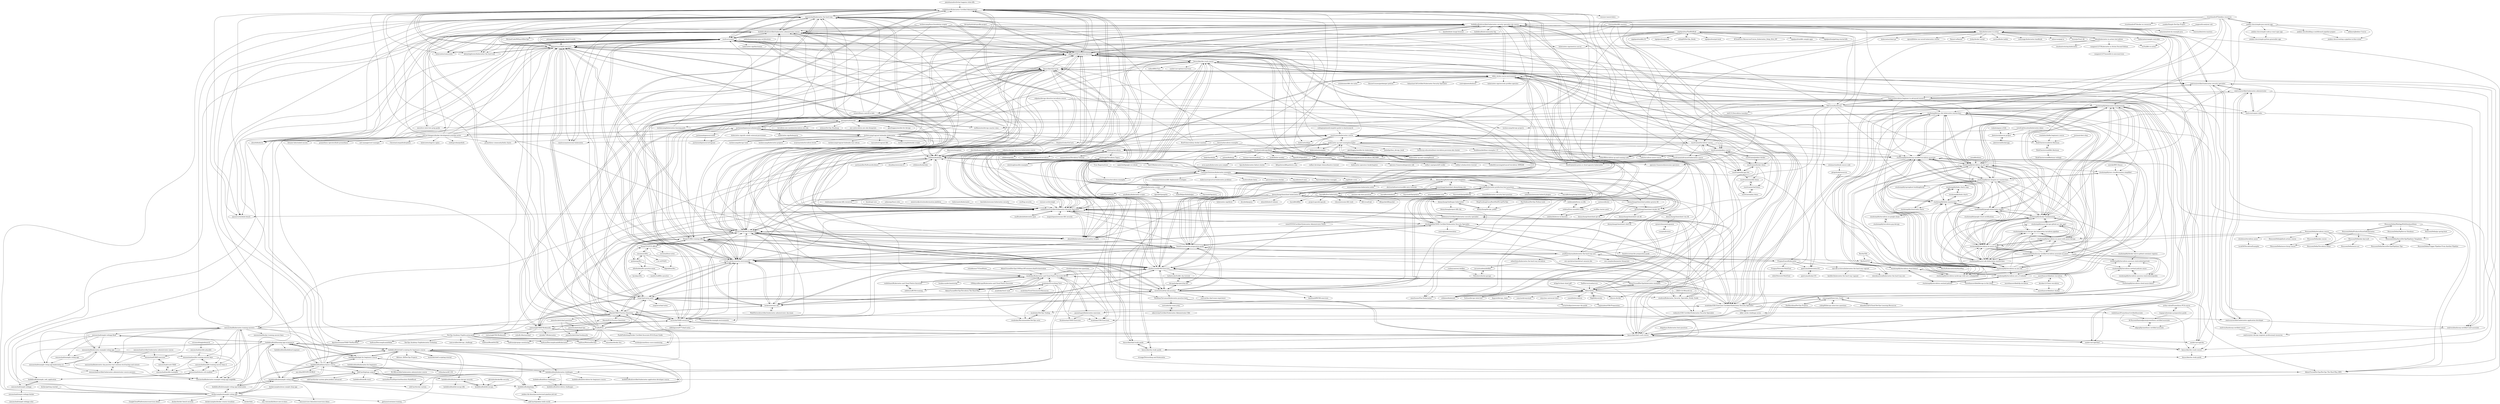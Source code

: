 digraph G {
"jamiehannaford/what-happens-when-k8s" -> "walidshaari/Kubernetes-Certified-Administrator" ["e"=1]
"zealvora/terraform-beginner-to-advanced-resource" -> "zealvora/certified-kubernetes-administrator"
"zealvora/terraform-beginner-to-advanced-resource" -> "mmumshad/kubernetes-the-hard-way"
"zealvora/terraform-beginner-to-advanced-resource" -> "btkrausen/hashicorp"
"zealvora/terraform-beginner-to-advanced-resource" -> "kodekloudhub/certified-kubernetes-administrator-course"
"zealvora/terraform-beginner-to-advanced-resource" -> "stacksimplify/aws-eks-kubernetes-masterclass"
"zealvora/terraform-beginner-to-advanced-resource" -> "zealvora/coupon-codes"
"zealvora/terraform-beginner-to-advanced-resource" -> "wardviaene/terraform-course" ["e"=1]
"zealvora/terraform-beginner-to-advanced-resource" -> "stacksimplify/hashicorp-certified-terraform-associate"
"zealvora/terraform-beginner-to-advanced-resource" -> "zealvora/certified-kubernetes-security-specialist"
"zealvora/terraform-beginner-to-advanced-resource" -> "acantril/learn-cantrill-io-labs" ["e"=1]
"zealvora/terraform-beginner-to-advanced-resource" -> "AdminTurnedDevOps/DevOps-The-Hard-Way-AWS" ["e"=1]
"zealvora/terraform-beginner-to-advanced-resource" -> "stacksimplify/terraform-on-aws-ec2"
"zealvora/terraform-beginner-to-advanced-resource" -> "cncf/curriculum"
"zealvora/terraform-beginner-to-advanced-resource" -> "brikis98/terraform-up-and-running-code" ["e"=1]
"zealvora/terraform-beginner-to-advanced-resource" -> "stacksimplify/kubernetes-fundamentals"
"priyankavergadia/google-cloud-4-words" -> "dgkanatsios/CKAD-exercises" ["e"=1]
"collabnix/dockerlabs" -> "collabnix/kubelabs" ["e"=1]
"dgkanatsios/CKAD-exercises" -> "walidshaari/Kubernetes-Certified-Administrator"
"dgkanatsios/CKAD-exercises" -> "cncf/curriculum"
"dgkanatsios/CKAD-exercises" -> "mmumshad/kubernetes-the-hard-way"
"dgkanatsios/CKAD-exercises" -> "kelseyhightower/kubernetes-the-hard-way" ["e"=1]
"dgkanatsios/CKAD-exercises" -> "lucassha/CKAD-resources"
"dgkanatsios/CKAD-exercises" -> "ahmetb/kubernetes-network-policy-recipes" ["e"=1]
"dgkanatsios/CKAD-exercises" -> "twajr/ckad-prep-notes"
"dgkanatsios/CKAD-exercises" -> "kodekloudhub/certified-kubernetes-administrator-course"
"dgkanatsios/CKAD-exercises" -> "ahmetb/kubectx" ["e"=1]
"dgkanatsios/CKAD-exercises" -> "ramitsurana/awesome-kubernetes" ["e"=1]
"dgkanatsios/CKAD-exercises" -> "kubernetes/community" ["e"=1]
"dgkanatsios/CKAD-exercises" -> "bmuschko/ckad-prep"
"dgkanatsios/CKAD-exercises" -> "David-VTUK/CKA-StudyGuide"
"dgkanatsios/CKAD-exercises" -> "walidshaari/Certified-Kubernetes-Security-Specialist"
"dgkanatsios/CKAD-exercises" -> "alijahnas/CKA-practice-exercises"
"mxssl/sre-interview-prep-guide" -> "dgkanatsios/CKAD-exercises" ["e"=1]
"mxssl/sre-interview-prep-guide" -> "kodekloudhub/certified-kubernetes-administrator-course" ["e"=1]
"dennyzhang/cheatsheet.dennyzhang.com" -> "dennyzhang/kubernetes-yaml-templates" ["e"=1]
"dennyzhang/cheatsheet.dennyzhang.com" -> "dennyzhang/cheatsheet-kubernetes-A4" ["e"=1]
"dennyzhang/cheatsheet.dennyzhang.com" -> "dennyzhang/cheatsheet-docker-A4" ["e"=1]
"justmeandopensource/kubernetes" -> "marcel-dempers/docker-development-youtube-series"
"justmeandopensource/kubernetes" -> "techiescamp/vagrant-kubeadm-kubernetes"
"justmeandopensource/kubernetes" -> "mmumshad/kubernetes-the-hard-way"
"justmeandopensource/kubernetes" -> "justmeandopensource/vagrant"
"justmeandopensource/kubernetes" -> "kubernetes-sigs/nfs-subdir-external-provisioner" ["e"=1]
"justmeandopensource/kubernetes" -> "walidshaari/Certified-Kubernetes-Security-Specialist"
"justmeandopensource/kubernetes" -> "kodekloudhub/certified-kubernetes-administrator-course"
"justmeandopensource/kubernetes" -> "kubernetes-sigs/kubespray" ["e"=1]
"justmeandopensource/kubernetes" -> "wardviaene/kubernetes-course"
"justmeandopensource/kubernetes" -> "antonputra/tutorials"
"justmeandopensource/kubernetes" -> "collabnix/kubelabs"
"justmeandopensource/kubernetes" -> "David-VTUK/CKA-StudyGuide"
"justmeandopensource/kubernetes" -> "cncf/curriculum"
"justmeandopensource/kubernetes" -> "ahmetb/kubernetes-network-policy-recipes" ["e"=1]
"justmeandopensource/kubernetes" -> "justmeandopensource/elk"
"knrt10/kubernetes-basicLearning" -> "collabnix/kubelabs" ["e"=1]
"knrt10/kubernetes-basicLearning" -> "ajeetraina/kubernetes101" ["e"=1]
"knrt10/kubernetes-basicLearning" -> "ContainerSolutions/kubernetes-examples" ["e"=1]
"twajr/ckad-prep-notes" -> "lucassha/CKAD-resources"
"twajr/ckad-prep-notes" -> "bmuschko/ckad-prep"
"twajr/ckad-prep-notes" -> "dgkanatsios/CKAD-exercises"
"twajr/ckad-prep-notes" -> "bbachi/CKAD-Practice-Questions"
"twajr/ckad-prep-notes" -> "bmuschko/ckad-crash-course"
"twajr/ckad-prep-notes" -> "David-VTUK/CKA-StudyGuide"
"twajr/ckad-prep-notes" -> "arush-sal/cka-practice-environment"
"twajr/ckad-prep-notes" -> "stretchcloud/cka-lab-practice"
"twajr/ckad-prep-notes" -> "walidshaari/Kubernetes-Certified-Administrator"
"twajr/ckad-prep-notes" -> "reetasingh/CKAD-Bookmarks"
"twajr/ckad-prep-notes" -> "sandervanvugt/ckad" ["e"=1]
"twajr/ckad-prep-notes" -> "walidshaari/Certified-Kubernetes-Security-Specialist"
"twajr/ckad-prep-notes" -> "krzko/awesome-cka"
"twajr/ckad-prep-notes" -> "cncf/curriculum"
"twajr/ckad-prep-notes" -> "saaguero/ckad-notes"
"lucassha/CKAD-resources" -> "twajr/ckad-prep-notes"
"lucassha/CKAD-resources" -> "dgkanatsios/CKAD-exercises"
"lucassha/CKAD-resources" -> "bmuschko/ckad-prep"
"lucassha/CKAD-resources" -> "bmuschko/ckad-crash-course"
"lucassha/CKAD-resources" -> "bbachi/CKAD-Practice-Questions"
"lucassha/CKAD-resources" -> "mmumshad/kubernetes-the-hard-way"
"lucassha/CKAD-resources" -> "reetasingh/CKAD-Bookmarks"
"lucassha/CKAD-resources" -> "David-VTUK/CKA-StudyGuide"
"lucassha/CKAD-resources" -> "cncf/curriculum"
"lucassha/CKAD-resources" -> "nikhilagrawal577/ckad-notes"
"lucassha/CKAD-resources" -> "chadmcrowell/CKA-Exercises"
"lucassha/CKAD-resources" -> "mmumshad/kubernetes-training-answers"
"lucassha/CKAD-resources" -> "walidshaari/Kubernetes-Certified-Administrator"
"lucassha/CKAD-resources" -> "alijahnas/CKA-practice-exercises"
"lucassha/CKAD-resources" -> "arush-sal/cka-practice-environment"
"mmumshad/kubernetes-the-hard-way" -> "kodekloudhub/certified-kubernetes-administrator-course"
"mmumshad/kubernetes-the-hard-way" -> "cncf/curriculum"
"mmumshad/kubernetes-the-hard-way" -> "dgkanatsios/CKAD-exercises"
"mmumshad/kubernetes-the-hard-way" -> "walidshaari/Kubernetes-Certified-Administrator"
"mmumshad/kubernetes-the-hard-way" -> "kelseyhightower/kubernetes-the-hard-way" ["e"=1]
"mmumshad/kubernetes-the-hard-way" -> "ahmetb/kubernetes-network-policy-recipes" ["e"=1]
"mmumshad/kubernetes-the-hard-way" -> "lucassha/CKAD-resources"
"mmumshad/kubernetes-the-hard-way" -> "ahmetb/kubectx" ["e"=1]
"mmumshad/kubernetes-the-hard-way" -> "walidshaari/Certified-Kubernetes-Security-Specialist"
"mmumshad/kubernetes-the-hard-way" -> "David-VTUK/CKA-StudyGuide"
"mmumshad/kubernetes-the-hard-way" -> "alijahnas/CKA-practice-exercises"
"mmumshad/kubernetes-the-hard-way" -> "kubernetes/community" ["e"=1]
"mmumshad/kubernetes-the-hard-way" -> "aquasecurity/kube-bench" ["e"=1]
"mmumshad/kubernetes-the-hard-way" -> "kodekloudhub/certified-kubernetes-security-specialist-cks-course"
"mmumshad/kubernetes-the-hard-way" -> "collabnix/kubelabs"
"marcel-dempers/docker-development-youtube-series" -> "antonputra/tutorials"
"marcel-dempers/docker-development-youtube-series" -> "justmeandopensource/kubernetes"
"marcel-dempers/docker-development-youtube-series" -> "kodekloudhub/certified-kubernetes-administrator-course"
"marcel-dempers/docker-development-youtube-series" -> "mmumshad/kubernetes-the-hard-way"
"marcel-dempers/docker-development-youtube-series" -> "prometheus-community/helm-charts" ["e"=1]
"marcel-dempers/docker-development-youtube-series" -> "dgkanatsios/CKAD-exercises"
"marcel-dempers/docker-development-youtube-series" -> "bitnami-labs/sealed-secrets" ["e"=1]
"marcel-dempers/docker-development-youtube-series" -> "prometheus-operator/kube-prometheus" ["e"=1]
"marcel-dempers/docker-development-youtube-series" -> "cncf/curriculum"
"marcel-dempers/docker-development-youtube-series" -> "cert-manager/cert-manager" ["e"=1]
"marcel-dempers/docker-development-youtube-series" -> "ChristianLempa/boilerplates" ["e"=1]
"marcel-dempers/docker-development-youtube-series" -> "ahmetb/kubernetes-network-policy-recipes" ["e"=1]
"marcel-dempers/docker-development-youtube-series" -> "kubernetes/ingress-nginx" ["e"=1]
"marcel-dempers/docker-development-youtube-series" -> "ahmetb/kubectx" ["e"=1]
"marcel-dempers/docker-development-youtube-series" -> "stefanprodan/podinfo" ["e"=1]
"instana/robot-shop" -> "DickChesterwood/istio-fleetman" ["e"=1]
"techarkit/shell-scripting-tutorial" -> "kodekloudhub/shell-scripting-for-beginners-course" ["e"=1]
"justinamiller/SoftwareArchitect" -> "collabnix/kubelabs" ["e"=1]
"Evalle/DCA" -> "DevOps-Academy-Org/dca-prep-guide"
"Evalle/DCA" -> "bbachi/DCA-Practice-Questions"
"Evalle/DCA" -> "walidshaari/Kubernetes-Certified-Administrator"
"Evalle/DCA" -> "arush-sal/cka-practice-environment"
"Evalle/DCA" -> "walidshaari/Certified-Kubernetes-Security-Specialist"
"Evalle/DCA" -> "cncf/curriculum"
"Evalle/DCA" -> "dgkanatsios/CKAD-exercises"
"Evalle/DCA" -> "David-VTUK/CKA-StudyGuide"
"Evalle/DCA" -> "badtuxx/giropops-monitoring" ["e"=1]
"Evalle/DCA" -> "bbachi/CKAD-Practice-Questions"
"Evalle/DCA" -> "PacktPublishing/Docker-Certified-Associate-DCA-Exam-Guide"
"Evalle/DCA" -> "badtuxx/DescomplicandoKubernetes" ["e"=1]
"Evalle/DCA" -> "badtuxx/MutiraoDevOps" ["e"=1]
"Evalle/DCA" -> "remonlam/docker-dca"
"Evalle/DCA" -> "twajr/ckad-prep-notes"
"mmumshad/kubernetes-example-voting-app" -> "mmumshad/example-voting-app-kubernetes-v2"
"mmumshad/kubernetes-example-voting-app" -> "mmumshad/kubernetes-example-voting-app-singlefile"
"mmumshad/kubernetes-example-voting-app" -> "mmumshad/CKAD-exercises"
"mmumshad/kubernetes-example-voting-app" -> "mmumshad/kubernetes-training-answers"
"mmumshad/kubernetes-example-voting-app" -> "mmumshad/example-voting-app"
"mmumshad/kubernetes-example-voting-app" -> "mmumshad/certified-kubernetes-administrator-course-answers"
"mmumshad/kubernetes-example-voting-app" -> "mmumshad/ansible-training-answer-keys"
"mmumshad/kubernetes-example-voting-app" -> "mmumshad/kubernetes-cka-practice-test-solution-etcd-backup-and-restore"
"mmumshad/kubernetes-training-answers" -> "kodekloudhub/example-voting-app-kubernetes"
"mmumshad/kubernetes-training-answers" -> "mmumshad/kubernetes-example-voting-app"
"mmumshad/kubernetes-training-answers" -> "mmumshad/docker-training-answer-keys"
"mmumshad/kubernetes-training-answers" -> "mmumshad/ansible-training-answer-keys-2"
"mmumshad/kubernetes-training-answers" -> "mmumshad/example-voting-app-kubernetes-v2"
"mmumshad/kubernetes-training-answers" -> "mmumshad/kubernetes-the-hard-way"
"mmumshad/kubernetes-training-answers" -> "lucassha/CKAD-resources"
"mmumshad/kubernetes-training-answers" -> "mmumshad/kubernetes-example-voting-app-singlefile"
"mmumshad/kubernetes-training-answers" -> "kodekloudhub/git-for-beginners-course"
"mmumshad/kubernetes-training-answers" -> "mmumshad/kubernetes-cka-practice-test-solution-etcd-backup-and-restore"
"mmumshad/kubernetes-training-answers" -> "mmumshad/simple-webapp-flask"
"mmumshad/kubernetes-training-answers" -> "mmumshad/ansible-training-answer-keys"
"mmumshad/kubernetes-training-answers" -> "kodekloudhub/shell-scripting-for-beginners-course"
"mmumshad/kubernetes-training-answers" -> "mmumshad/CKAD-exercises"
"mmumshad/kubernetes-training-answers" -> "bmuschko/ckad-prep"
"ksoclabs/awesome-kubernetes-security" -> "walidshaari/Certified-Kubernetes-Security-Specialist" ["e"=1]
"walidshaari/Kubernetes-Certified-Administrator" -> "dgkanatsios/CKAD-exercises"
"walidshaari/Kubernetes-Certified-Administrator" -> "cncf/curriculum"
"walidshaari/Kubernetes-Certified-Administrator" -> "walidshaari/Certified-Kubernetes-Security-Specialist"
"walidshaari/Kubernetes-Certified-Administrator" -> "David-VTUK/CKA-StudyGuide"
"walidshaari/Kubernetes-Certified-Administrator" -> "arush-sal/cka-practice-environment"
"walidshaari/Kubernetes-Certified-Administrator" -> "ahmetb/kubernetes-network-policy-recipes" ["e"=1]
"walidshaari/Kubernetes-Certified-Administrator" -> "ramitsurana/awesome-kubernetes" ["e"=1]
"walidshaari/Kubernetes-Certified-Administrator" -> "kelseyhightower/kubernetes-the-hard-way" ["e"=1]
"walidshaari/Kubernetes-Certified-Administrator" -> "mmumshad/kubernetes-the-hard-way"
"walidshaari/Kubernetes-Certified-Administrator" -> "kodekloudhub/certified-kubernetes-administrator-course"
"walidshaari/Kubernetes-Certified-Administrator" -> "alijahnas/CKA-practice-exercises"
"walidshaari/Kubernetes-Certified-Administrator" -> "kubernetes/community" ["e"=1]
"walidshaari/Kubernetes-Certified-Administrator" -> "aquasecurity/kube-bench" ["e"=1]
"walidshaari/Kubernetes-Certified-Administrator" -> "vmware-tanzu/velero" ["e"=1]
"walidshaari/Kubernetes-Certified-Administrator" -> "leandrocostam/cka-preparation-guide"
"dennyzhang/kubernetes-yaml-templates" -> "dennyzhang/cheatsheet-kubernetes-A4"
"dennyzhang/kubernetes-yaml-templates" -> "dennyzhang/cheatsheet.dennyzhang.com" ["e"=1]
"dennyzhang/kubernetes-yaml-templates" -> "ContainerSolutions/kubernetes-examples"
"dennyzhang/kubernetes-yaml-templates" -> "dennyzhang/challenges-kubernetes"
"dennyzhang/kubernetes-yaml-templates" -> "overnote/awesome-kubernetes-notes" ["e"=1]
"dennyzhang/kubernetes-yaml-templates" -> "dennyzhang/cheatsheet-jenkins-groovy-A4" ["e"=1]
"dennyzhang/kubernetes-yaml-templates" -> "dennyzhang/cheatsheet-shell-A4"
"dennyzhang/kubernetes-yaml-templates" -> "eldada/kubernetes-scripts"
"dennyzhang/kubernetes-yaml-templates" -> "dennyzhang/cheatsheet-docker-A4"
"dennyzhang/kubernetes-yaml-templates" -> "abstractinfrastructure/k8s-intro-tutorials"
"dennyzhang/kubernetes-yaml-templates" -> "dennyzhang/cheatsheet-git-A4"
"dennyzhang/kubernetes-yaml-templates" -> "learnk8s/kubernetes-production-best-practices"
"conduktor/kafka-beginners-course" -> "DickChesterwood/istio-fleetman" ["e"=1]
"rinormaloku/k8s-mastery" -> "rinormaloku/istio-mastery"
"rinormaloku/k8s-mastery" -> "luksa/kubernetes-in-action"
"rinormaloku/k8s-mastery" -> "microservices-demo/microservices-demo" ["e"=1]
"rinormaloku/k8s-mastery" -> "saturnism/istio-by-example-java" ["e"=1]
"rinormaloku/k8s-mastery" -> "walidshaari/Certified-Kubernetes-Security-Specialist"
"rinormaloku/k8s-mastery" -> "ajeetraina/kubernetes101"
"rinormaloku/k8s-mastery" -> "arush-sal/cka-practice-environment"
"rinormaloku/k8s-mastery" -> "Praqma/LearnKubernetes"
"cncf/tag-security" -> "walidshaari/Certified-Kubernetes-Security-Specialist" ["e"=1]
"kodekloudhub/kubernetes-challenges" -> "kodekloudhub/git-for-beginners-course"
"kodekloudhub/kubernetes-challenges" -> "kodekloudhub/certified-kubernetes-application-developer-course"
"kodekloudhub/kubernetes-challenges" -> "kodekloudhub/terraform-challenges"
"kodekloudhub/kubernetes-challenges" -> "kodekloudhub/linux-challenges"
"kodekloudhub/kubernetes-challenges" -> "kodekloudhub/terraform-for-beginners-course"
"kodekloudhub/kubernetes-challenges" -> "kodekloudhub/certified-kubernetes-security-specialist-cks-course"
"HoussemDellai/WebAppWithDatabaseDemo" -> "HoussemDellai/SqlServer-Database"
"HoussemDellai/WebAppWithDatabaseDemo" -> "HoussemDellai/gs-spring-boot"
"HoussemDellai/WebAppWithDatabaseDemo" -> "HoussemDellai/ProductsStoreOnKubernetes"
"HoussemDellai/WebAppWithDatabaseDemo" -> "HoussemDellai/AzureDevOpsPipelines-Templates"
"istioinaction/book-source-code" -> "gitopsbook/resources"
"DevOps-Academy-Org/dca-prep-guide" -> "Evalle/DCA"
"DevOps-Academy-Org/dca-prep-guide" -> "badtuxx/giropops-monitoring" ["e"=1]
"DevOps-Academy-Org/dca-prep-guide" -> "arush-sal/cka-practice-environment"
"DevOps-Academy-Org/dca-prep-guide" -> "badtuxx/MutiraoDevOps" ["e"=1]
"DevOps-Academy-Org/dca-prep-guide" -> "badtuxx/BondeDoCKA" ["e"=1]
"DevOps-Academy-Org/dca-prep-guide" -> "walidshaari/Kubernetes-Certified-Administrator"
"DevOps-Academy-Org/dca-prep-guide" -> "badtuxx/DescomplicandoHelm" ["e"=1]
"DevOps-Academy-Org/dca-prep-guide" -> "DevOps-Academy-Org/kubernetes-workshop"
"DevOps-Academy-Org/dca-prep-guide" -> "remonlam/docker-dca"
"DevOps-Academy-Org/dca-prep-guide" -> "badtuxx/DescomplicandoKubernetes" ["e"=1]
"DevOps-Academy-Org/dca-prep-guide" -> "walidshaari/Certified-Kubernetes-Security-Specialist"
"DevOps-Academy-Org/dca-prep-guide" -> "bbachi/DCA-Practice-Questions"
"DevOps-Academy-Org/dca-prep-guide" -> "cirolini/prometheus-curso-monitoring" ["e"=1]
"DevOps-Academy-Org/dca-prep-guide" -> "cncf/curriculum"
"DevOps-Academy-Org/dca-prep-guide" -> "samcavallieri/devops_challenge" ["e"=1]
"dennyzhang/cheatsheet-kubernetes-A4" -> "dennyzhang/kubernetes-yaml-templates"
"dennyzhang/cheatsheet-kubernetes-A4" -> "dennyzhang/cheatsheet-docker-A4"
"dennyzhang/cheatsheet-kubernetes-A4" -> "David-VTUK/CKA-StudyGuide"
"dennyzhang/cheatsheet-kubernetes-A4" -> "walidshaari/Kubernetes-Certified-Administrator"
"dennyzhang/cheatsheet-kubernetes-A4" -> "ahmetb/kubernetes-network-policy-recipes" ["e"=1]
"dennyzhang/cheatsheet-kubernetes-A4" -> "dennyzhang/cheatsheet-jenkins-groovy-A4" ["e"=1]
"dennyzhang/cheatsheet-kubernetes-A4" -> "dgkanatsios/CKAD-exercises"
"dennyzhang/cheatsheet-kubernetes-A4" -> "arush-sal/cka-practice-environment"
"dennyzhang/cheatsheet-kubernetes-A4" -> "dennyzhang/cheatsheet.dennyzhang.com" ["e"=1]
"dennyzhang/cheatsheet-kubernetes-A4" -> "walidshaari/Certified-Kubernetes-Security-Specialist"
"dennyzhang/cheatsheet-kubernetes-A4" -> "dennyzhang/challenges-kubernetes"
"dennyzhang/cheatsheet-kubernetes-A4" -> "kubernetes-sigs/krew" ["e"=1]
"dennyzhang/cheatsheet-kubernetes-A4" -> "derailed/popeye" ["e"=1]
"dennyzhang/cheatsheet-kubernetes-A4" -> "alijahnas/CKA-practice-exercises"
"dennyzhang/cheatsheet-kubernetes-A4" -> "ahmetb/kubectl-aliases" ["e"=1]
"nigelpoulton/TheK8sBook" -> "nigelpoulton/k8s-sample-apps" ["e"=1]
"nigelpoulton/TheK8sBook" -> "nigelpoulton/getting-started-k8s" ["e"=1]
"nigelpoulton/TheK8sBook" -> "nigelpoulton/k8s101" ["e"=1]
"nigelpoulton/TheK8sBook" -> "nigelpoulton/psweb" ["e"=1]
"nigelpoulton/TheK8sBook" -> "rohitg00/DevOps_Books" ["e"=1]
"nigelpoulton/TheK8sBook" -> "sandervanvugt/cka" ["e"=1]
"nigelpoulton/TheK8sBook" -> "bmuschko/cka-study-guide"
"nigelpoulton/TheK8sBook" -> "nigelpoulton/qsk-book"
"nigelpoulton/TheK8sBook" -> "alijahnas/CKA-practice-exercises"
"nigelpoulton/TheK8sBook" -> "AdminTurnedDevOps/kubernetes-examples" ["e"=1]
"nigelpoulton/TheK8sBook" -> "kubernetes-up-and-running/examples"
"nigelpoulton/TheK8sBook" -> "btkrausen/hashicorp"
"nigelpoulton/TheK8sBook" -> "David-VTUK/CKA-StudyGuide"
"nigelpoulton/TheK8sBook" -> "cncf/curriculum"
"nigelpoulton/TheK8sBook" -> "ACloudGuru-Resources/Course_Kubernetes_Deep_Dive_NP" ["e"=1]
"luksa/kubernetes-in-action-2nd-edition" -> "luksa/kubernetes-in-action"
"luksa/kubernetes-in-action-2nd-edition" -> "wangwei1237/Kubernetes-in-Action-Second-Edition"
"luksa/kubernetes-in-action-2nd-edition" -> "istioinaction/book-source-code"
"luksa/kubernetes-in-action-2nd-edition" -> "cloudnativeto/sig-kubernetes" ["e"=1]
"luksa/kubernetes-in-action-2nd-edition" -> "wuYin/k8s-in-action"
"luksa/kubernetes-in-action-2nd-edition" -> "alijahnas/CKA-practice-exercises"
"luksa/kubernetes-in-action" -> "luksa/kubernetes-in-action-2nd-edition"
"luksa/kubernetes-in-action" -> "wuYin/k8s-in-action"
"luksa/kubernetes-in-action" -> "cncf/curriculum"
"luksa/kubernetes-in-action" -> "kubernetes/sample-controller" ["e"=1]
"luksa/kubernetes-in-action" -> "kubernetes/client-go" ["e"=1]
"luksa/kubernetes-in-action" -> "opsnull/follow-me-install-kubernetes-cluster" ["e"=1]
"luksa/kubernetes-in-action" -> "kubernetes-sigs/metrics-server" ["e"=1]
"luksa/kubernetes-in-action" -> "flannel-io/flannel" ["e"=1]
"luksa/kubernetes-in-action" -> "brikis98/terraform-up-and-running-code" ["e"=1]
"luksa/kubernetes-in-action" -> "Jrohy/docker-install" ["e"=1]
"luksa/kubernetes-in-action" -> "caicloud/kube-ladder" ["e"=1]
"luksa/kubernetes-in-action" -> "rootsongjc/kubernetes-handbook" ["e"=1]
"luksa/kubernetes-in-action" -> "adonovan/gopl.io" ["e"=1]
"luksa/kubernetes-in-action" -> "operator-framework/awesome-operators" ["e"=1]
"luksa/kubernetes-in-action" -> "liuweijw/Vue2-All" ["e"=1]
"leandrocostam/cka-preparation-guide" -> "David-VTUK/CKA-StudyGuide"
"leandrocostam/cka-preparation-guide" -> "alijahnas/CKA-practice-exercises"
"leandrocostam/cka-preparation-guide" -> "chadmcrowell/CKA-Exercises"
"leandrocostam/cka-preparation-guide" -> "arush-sal/cka-practice-environment"
"leandrocostam/cka-preparation-guide" -> "krzko/awesome-cka"
"leandrocostam/cka-preparation-guide" -> "StenlyTU/K8s-training-official"
"leandrocostam/cka-preparation-guide" -> "bmuschko/cka-crash-course"
"leandrocostam/cka-preparation-guide" -> "walidshaari/Kubernetes-Certified-Administrator"
"leandrocostam/cka-preparation-guide" -> "leandrocostam/cks-preparation-guide"
"leandrocostam/cka-preparation-guide" -> "stretchcloud/cka-lab-practice"
"leandrocostam/cka-preparation-guide" -> "walidshaari/Certified-Kubernetes-Security-Specialist"
"leandrocostam/cka-preparation-guide" -> "ibrahimjelliti/CKSS-Certified-Kubernetes-Security-Specialist"
"leandrocostam/cka-preparation-guide" -> "twajr/ckad-prep-notes"
"leandrocostam/cka-preparation-guide" -> "kodekloudhub/certified-kubernetes-security-specialist-cks-course"
"leandrocostam/cka-preparation-guide" -> "prabhatsharma/kubernetes-the-hard-way-aws"
"simonesavi/lfcs" -> "giulianopz/lfcs"
"simonesavi/lfcs" -> "StenlyTU/LFCS-official"
"simonesavi/lfcs" -> "digitalbear/lfcs"
"simonesavi/lfcs" -> "elliotholden/lfcs-practice-exam"
"simonesavi/lfcs" -> "Bes0n/LFCS"
"simonesavi/lfcs" -> "s-nt-s/LFS201"
"magese/ik-analyzer-solr" -> "luksa/kubernetes-in-action" ["e"=1]
"DickChesterwood/k8s-fleetman" -> "DickChesterwood/istio-fleetman"
"DickChesterwood/k8s-fleetman" -> "DickChesterwood/fleetman-webapp"
"jenkins-docs/simple-node-js-react-npm-app" -> "jenkins-docs/simple-python-pyinstaller-app"
"stretchcloud/cka-lab-practice" -> "arush-sal/cka-practice-environment"
"stretchcloud/cka-lab-practice" -> "David-VTUK/CKA-StudyGuide"
"stretchcloud/cka-lab-practice" -> "krzko/awesome-cka"
"stretchcloud/cka-lab-practice" -> "alijahnas/CKA-practice-exercises"
"stretchcloud/cka-lab-practice" -> "chadmcrowell/CKA-Exercises"
"stretchcloud/cka-lab-practice" -> "devopshubproject/cka-lab"
"stretchcloud/cka-lab-practice" -> "twajr/ckad-prep-notes"
"stretchcloud/cka-lab-practice" -> "leandrocostam/cka-preparation-guide"
"stretchcloud/cka-lab-practice" -> "ShubhamTatvamasi/kubernetes-practice-tests"
"stretchcloud/cka-lab-practice" -> "walidshaari/Kubernetes-Certified-Administrator"
"stretchcloud/cka-lab-practice" -> "yuyicai/cka-ckad-exam-experience"
"stretchcloud/cka-lab-practice" -> "wuestkamp/cka-example-environments"
"stretchcloud/cka-lab-practice" -> "StenlyTU/K8s-training-official"
"stretchcloud/cka-lab-practice" -> "kimdoanh89/CKA-exercises"
"stretchcloud/cka-lab-practice" -> "stackrox/Kubernetes_Security_Specialist_Study_Guide"
"wakaleo/game-of-life" -> "jleetutorial/maven-project" ["e"=1]
"dennyzhang/cheatsheet-docker-A4" -> "dennyzhang/cheatsheet-ssh-A4"
"dennyzhang/cheatsheet-docker-A4" -> "dennyzhang/cheatsheet-vim-A4"
"dennyzhang/cheatsheet-docker-A4" -> "dennyzhang/cheatsheet-git-A4"
"vmware-archive/tgik" -> "walidshaari/Certified-Kubernetes-Security-Specialist" ["e"=1]
"David-VTUK/CKA-StudyGuide" -> "arush-sal/cka-practice-environment"
"David-VTUK/CKA-StudyGuide" -> "alijahnas/CKA-practice-exercises"
"David-VTUK/CKA-StudyGuide" -> "stretchcloud/cka-lab-practice"
"David-VTUK/CKA-StudyGuide" -> "walidshaari/Kubernetes-Certified-Administrator"
"David-VTUK/CKA-StudyGuide" -> "leandrocostam/cka-preparation-guide"
"David-VTUK/CKA-StudyGuide" -> "walidshaari/Certified-Kubernetes-Security-Specialist"
"David-VTUK/CKA-StudyGuide" -> "chadmcrowell/CKA-Exercises"
"David-VTUK/CKA-StudyGuide" -> "twajr/ckad-prep-notes"
"David-VTUK/CKA-StudyGuide" -> "krzko/awesome-cka"
"David-VTUK/CKA-StudyGuide" -> "dgkanatsios/CKAD-exercises"
"David-VTUK/CKA-StudyGuide" -> "StenlyTU/K8s-training-official"
"David-VTUK/CKA-StudyGuide" -> "bmuschko/ckad-crash-course"
"David-VTUK/CKA-StudyGuide" -> "ahmetb/kubernetes-network-policy-recipes" ["e"=1]
"David-VTUK/CKA-StudyGuide" -> "kodekloudhub/certified-kubernetes-administrator-course"
"David-VTUK/CKA-StudyGuide" -> "mmumshad/kubernetes-the-hard-way"
"bmuschko/ckad-prep" -> "bmuschko/ckad-crash-course"
"bmuschko/ckad-prep" -> "bbachi/CKAD-Practice-Questions"
"bmuschko/ckad-prep" -> "twajr/ckad-prep-notes"
"bmuschko/ckad-prep" -> "lucassha/CKAD-resources"
"bmuschko/ckad-prep" -> "sandervanvugt/ckad" ["e"=1]
"bmuschko/ckad-prep" -> "dgkanatsios/CKAD-exercises"
"bmuschko/ckad-prep" -> "bmuschko/ckad-study-guide"
"bmuschko/ckad-prep" -> "reetasingh/CKAD-Bookmarks"
"bmuschko/ckad-prep" -> "ibrahimatay/CKAD-Exercises"
"bmuschko/ckad-prep" -> "dguyhasnoname/CKAD-TheHardWay"
"bmuschko/ckad-prep" -> "David-VTUK/CKA-StudyGuide"
"bmuschko/ckad-prep" -> "alijahnas/CKA-practice-exercises"
"bmuschko/ckad-prep" -> "bmuschko/cka-crash-course"
"bmuschko/ckad-prep" -> "chadmcrowell/CKA-Exercises"
"bmuschko/ckad-prep" -> "killer-sh/cks-course-environment"
"Trow-Registry/trow" -> "ContainerSolutions/kubernetes-examples" ["e"=1]
"dennyzhang/challenges-kubernetes" -> "dennyzhang/prepare-k8s-cka"
"dennyzhang/challenges-kubernetes" -> "dennyzhang/devops_public"
"DickChesterwood/istio-fleetman" -> "DickChesterwood/k8s-fleetman"
"DickChesterwood/istio-fleetman" -> "kodekloudhub/certified-kubernetes-security-specialist-cks-course"
"kinvolk-archives/kubernetes-the-hard-way-vagrant" -> "kenfdev/kubernetes-the-hard-way-vagrant"
"kinvolk-archives/kubernetes-the-hard-way-vagrant" -> "slawekzachcial/kubernetes-the-hard-way-aws"
"jenkins-docs/simple-java-maven-app" -> "jenkins-docs/building-a-multibranch-pipeline-project"
"jenkins-docs/simple-java-maven-app" -> "ricardoandre97/jenkins-resources"
"jenkins-docs/simple-java-maven-app" -> "jenkins-docs/simple-python-pyinstaller-app"
"jenkins-docs/simple-java-maven-app" -> "jenkins-docs/simple-node-js-react-npm-app"
"jenkins-docs/simple-java-maven-app" -> "jenkins-docs/creating-a-pipeline-in-blue-ocean"
"jenkins-docs/simple-java-maven-app" -> "jleetutorial/maven-project"
"jenkins-docs/simple-java-maven-app" -> "addamstj/Jenkins-Course"
"prabhatsharma/kubernetes-the-hard-way-aws" -> "slawekzachcial/kubernetes-the-hard-way-aws"
"prabhatsharma/kubernetes-the-hard-way-aws" -> "Praqma/LearnKubernetes"
"prabhatsharma/kubernetes-the-hard-way-aws" -> "leandrocostam/cka-preparation-guide"
"prabhatsharma/kubernetes-the-hard-way-aws" -> "arush-sal/cka-practice-environment"
"prabhatsharma/kubernetes-the-hard-way-aws" -> "David-VTUK/CKA-StudyGuide"
"prabhatsharma/kubernetes-the-hard-way-aws" -> "alijahnas/CKA-practice-exercises"
"prabhatsharma/kubernetes-the-hard-way-aws" -> "aidanSoles/kubernetes-the-hard-way-terraform"
"prabhatsharma/kubernetes-the-hard-way-aws" -> "aws-samples/karpenter-blueprints" ["e"=1]
"prabhatsharma/kubernetes-the-hard-way-aws" -> "aws-quickstart/quickstart-amazon-eks" ["e"=1]
"prabhatsharma/kubernetes-the-hard-way-aws" -> "walidshaari/Kubernetes-Certified-Administrator"
"prabhatsharma/kubernetes-the-hard-way-aws" -> "walidshaari/Certified-Kubernetes-Security-Specialist"
"arush-sal/cka-practice-environment" -> "stretchcloud/cka-lab-practice"
"arush-sal/cka-practice-environment" -> "David-VTUK/CKA-StudyGuide"
"arush-sal/cka-practice-environment" -> "walidshaari/Kubernetes-Certified-Administrator"
"arush-sal/cka-practice-environment" -> "krzko/awesome-cka"
"arush-sal/cka-practice-environment" -> "alijahnas/CKA-practice-exercises"
"arush-sal/cka-practice-environment" -> "twajr/ckad-prep-notes"
"arush-sal/cka-practice-environment" -> "leandrocostam/cka-preparation-guide"
"arush-sal/cka-practice-environment" -> "ShubhamTatvamasi/kubernetes-practice-tests"
"arush-sal/cka-practice-environment" -> "dgkanatsios/CKAD-exercises"
"arush-sal/cka-practice-environment" -> "walidshaari/Certified-Kubernetes-Security-Specialist"
"arush-sal/cka-practice-environment" -> "cncf/curriculum"
"arush-sal/cka-practice-environment" -> "ibrahimjelliti/CKSS-Certified-Kubernetes-Security-Specialist"
"arush-sal/cka-practice-environment" -> "StenlyTU/K8s-training-official"
"arush-sal/cka-practice-environment" -> "bbachi/CKAD-Practice-Questions"
"arush-sal/cka-practice-environment" -> "chadmcrowell/CKA-Exercises"
"mmumshad/simple-webapp-flask" -> "mmumshad/kubernetes-example-voting-app"
"mmumshad/simple-webapp-flask" -> "mmumshad/simple-webapp"
"mmumshad/simple-webapp-flask" -> "mmumshad/example-voting-app"
"mmumshad/simple-webapp-flask" -> "mmumshad/example-voting-app-kubernetes-v2"
"mmumshad/simple-webapp-flask" -> "kodekloudhub/learning-app-ecommerce"
"mmumshad/simple-webapp-flask" -> "mmumshad/ansible-training-answer-keys-2"
"easyawslearn/Terraform-Tutorial" -> "collabnix/terraform"
"mmumshad/example-voting-app-kubernetes-v2" -> "mmumshad/kubernetes-example-voting-app-singlefile"
"mmumshad/example-voting-app-kubernetes-v2" -> "mmumshad/kubernetes-example-voting-app"
"mmumshad/example-voting-app-kubernetes-v2" -> "mmumshad/certified-kubernetes-administrator-course-answers"
"LevelUpEducation/kubernetes-demo" -> "jleetutorial/maven-project"
"LevelUpEducation/kubernetes-demo" -> "wardviaene/kubernetes-course"
"LevelUpEducation/kubernetes-demo" -> "DickChesterwood/istio-fleetman"
"jenkins-docs/building-a-multibranch-pipeline-project" -> "jenkins-docs/creating-a-pipeline-in-blue-ocean"
"cloudnativedevops/demo" -> "kubernetes-up-and-running/examples"
"cloudnativedevops/demo" -> "k8spatterns/examples"
"cloudnativedevops/demo" -> "brikis98/terraform-up-and-running-code" ["e"=1]
"cloudnativedevops/demo" -> "kubernetes-up-and-running/kuard" ["e"=1]
"cloudnativedevops/demo" -> "cirolini/prometheus-curso-monitoring" ["e"=1]
"cloudnativedevops/demo" -> "linki/chaoskube" ["e"=1]
"cloudnativedevops/demo" -> "stretchcloud/cka-lab-practice"
"cloudnativedevops/demo" -> "redhat-scholars/istio-tutorial" ["e"=1]
"cloudnativedevops/demo" -> "walidshaari/Certified-Kubernetes-Security-Specialist"
"cloudnativedevops/demo" -> "arush-sal/cka-practice-environment"
"cloudnativedevops/demo" -> "pulumi/kubespy" ["e"=1]
"cloudnativedevops/demo" -> "vmware-tanzu/sonobuoy" ["e"=1]
"cloudnativedevops/demo" -> "asobti/kube-monkey" ["e"=1]
"cloudnativedevops/demo" -> "killer-sh/cks-course-environment"
"cloudnativedevops/demo" -> "OpenSLO/OpenSLO" ["e"=1]
"mmumshad/ubuntu-ssh-enabled" -> "kodekloudhub/simple_web_application"
"mmumshad/ubuntu-ssh-enabled" -> "mmumshad/ansible-training-answer-keys-2"
"mmumshad/kubernetes-cka-practice-test-solution-etcd-backup-and-restore" -> "mmumshad/certified-kubernetes-administrator-course-answers"
"mmumshad/kubernetes-cka-practice-test-solution-etcd-backup-and-restore" -> "mmumshad/kubernetes-example-voting-app-singlefile"
"mmumshad/certified-kubernetes-administrator-course-answers" -> "mmumshad/kubernetes-example-voting-app-singlefile"
"mmumshad/certified-kubernetes-administrator-course-answers" -> "mmumshad/kubernetes-cka-practice-test-solution-etcd-backup-and-restore"
"mmumshad/crack-CKAD" -> "mmumshad/ansible-examples"
"mmumshad/crack-CKAD" -> "mmumshad/CKAD-exercises"
"dennyzhang/cheatsheet-jenkins-groovy-A4" -> "dennyzhang/cheatsheet-docker-A4" ["e"=1]
"dennyzhang/cheatsheet-jenkins-groovy-A4" -> "dennyzhang/cheatsheet-git-A4" ["e"=1]
"dennyzhang/cheatsheet-jenkins-groovy-A4" -> "dennyzhang/cheatsheet-kubernetes-A4" ["e"=1]
"Bes0n/LFCS" -> "Bes0n/KubernetestheHardWay"
"ajeetraina/kubernetes101" -> "ajeetraina/docker101"
"aidanSoles/kubernetes-the-hard-way-terraform" -> "sarcasticadmin/dotfiles"
"wardviaene/advanced-kubernetes-course" -> "wardviaene/kubernetes-course"
"wardviaene/advanced-kubernetes-course" -> "wardviaene/devops-box"
"wardviaene/advanced-kubernetes-course" -> "wardviaene/on-prem-or-cloud-agnostic-kubernetes"
"mmumshad/simple-webapp-docker" -> "mmumshad/simple-webapp-color"
"dennyzhang/cheatsheet-vim-A4" -> "aymericbeaumet/squeeze"
"justmeandopensource/elk" -> "justmeandopensource/vagrant"
"mmumshad/example-voting-app" -> "mmumshad/example-voting-app-kubernetes-v2"
"nikovirtala/Certified-Kubernetes-Administrator-CKA" -> "mstrzele/cka-exam-prep"
"ruebenramirez/.dotfiles" -> "Nebulaworks/nix-garage"
"HoussemDellai/ProductsStoreOnKubernetes" -> "HoussemDellai/WebAppWithDatabaseDemo"
"HoussemDellai/ProductsStoreOnKubernetes" -> "HoussemDellai/AzureDevOpsPipelines-Templates"
"HoussemDellai/ProductsStoreOnKubernetes" -> "HoussemDellai/Terraform-Demo"
"HoussemDellai/ProductsStoreOnKubernetes" -> "HoussemDellai/aks-keyvault"
"elliotholden/lfcs-practice-exam" -> "maxbischoff/lfcs-practice"
"elliotholden/lfcs-practice-exam" -> "karakays/lfcs"
"mstrzele/cka-exam-prep" -> "nikovirtala/Certified-Kubernetes-Administrator-CKA"
"dennyzhang/cheatsheet-ssh-A4" -> "dennyzhang/cheatsheet-shell-A4"
"kodekloudhub/simple_web_application" -> "mmumshad/simple-webapp"
"kodekloudhub/simple_web_application" -> "mmumshad/ubuntu-ssh-enabled"
"swoodford/aws" -> "stacksimplify/terraform-on-aws-ec2" ["e"=1]
"learnk8s/xlskubectl" -> "learnk8s/kubernetes-production-best-practices" ["e"=1]
"devopshydclub/vprofile-project" -> "kodekloudhub/certified-kubernetes-administrator-course" ["e"=1]
"devopshydclub/vprofile-project" -> "stacksimplify/aws-eks-kubernetes-masterclass" ["e"=1]
"learnk8s/free-kubernetes" -> "learnk8s/kubernetes-production-best-practices"
"learnk8s/free-kubernetes" -> "collabnix/kubetools" ["e"=1]
"learnk8s/free-kubernetes" -> "salaboy/platforms-on-k8s"
"learnk8s/free-kubernetes" -> "learnk8s/k8bit"
"learnk8s/free-kubernetes" -> "ismet55555/Certified-Kubernetes-Administrator-Notes" ["e"=1]
"learnk8s/free-kubernetes" -> "collabnix/kubelabs"
"learnk8s/free-kubernetes" -> "omerbsezer/Fast-Kubernetes" ["e"=1]
"learnk8s/free-kubernetes" -> "tomhuang12/awesome-k8s-resources" ["e"=1]
"learnk8s/free-kubernetes" -> "vilaca/awesome-k8s-tools" ["e"=1]
"learnk8s/free-kubernetes" -> "salaboy/from-monolith-to-k8s"
"learnk8s/free-kubernetes" -> "k8svisual/vpk" ["e"=1]
"learnk8s/free-kubernetes" -> "prabhatsharma/kubernetes-the-hard-way-aws"
"learnk8s/free-kubernetes" -> "k8spacket/k8spacket" ["e"=1]
"learnk8s/free-kubernetes" -> "ViktorUJ/cks"
"learnk8s/free-kubernetes" -> "projectcapsule/capsule" ["e"=1]
"collabnix/kubetools" -> "collabnix/kubelabs" ["e"=1]
"acantril/learn-cantrill-io-labs" -> "kodekloudhub/certified-kubernetes-administrator-course" ["e"=1]
"acantril/learn-cantrill-io-labs" -> "mmumshad/kubernetes-the-hard-way" ["e"=1]
"acantril/learn-cantrill-io-labs" -> "dgkanatsios/CKAD-exercises" ["e"=1]
"sk3pp3r/cheat-sheet-pdf" -> "ViktorUJ/cks" ["e"=1]
"tomhuang12/awesome-k8s-resources" -> "collabnix/kubelabs" ["e"=1]
"tomhuang12/awesome-k8s-resources" -> "walidshaari/Certified-Kubernetes-Security-Specialist" ["e"=1]
"stacksimplify/aws-eks-kubernetes-masterclass" -> "stacksimplify/kubernetes-fundamentals"
"stacksimplify/aws-eks-kubernetes-masterclass" -> "stacksimplify/docker-fundamentals"
"stacksimplify/aws-eks-kubernetes-masterclass" -> "stacksimplify/terraform-on-aws-eks"
"stacksimplify/aws-eks-kubernetes-masterclass" -> "stacksimplify/terraform-on-aws-ec2"
"stacksimplify/aws-eks-kubernetes-masterclass" -> "stacksimplify/azure-aks-kubernetes-masterclass"
"stacksimplify/aws-eks-kubernetes-masterclass" -> "stacksimplify/hashicorp-certified-terraform-associate"
"stacksimplify/aws-eks-kubernetes-masterclass" -> "stacksimplify/aws-fargate-ecs-masterclass"
"stacksimplify/aws-eks-kubernetes-masterclass" -> "antonputra/tutorials"
"stacksimplify/aws-eks-kubernetes-masterclass" -> "stacksimplify/terraform-on-azure-cloud"
"stacksimplify/aws-eks-kubernetes-masterclass" -> "stacksimplify/helm-masterclass"
"stacksimplify/aws-eks-kubernetes-masterclass" -> "stacksimplify/terraform-iacdevops-with-aws-codepipeline"
"stacksimplify/aws-eks-kubernetes-masterclass" -> "in28minutes/devops-master-class" ["e"=1]
"stacksimplify/aws-eks-kubernetes-masterclass" -> "stacksimplify/hashicorp-certified-terraform-associate-on-azure"
"stacksimplify/aws-eks-kubernetes-masterclass" -> "stacksimplify/google-kubernetes-engine"
"stacksimplify/aws-eks-kubernetes-masterclass" -> "techiescamp/devops-projects" ["e"=1]
"madhuakula/kubernetes-goat" -> "walidshaari/Certified-Kubernetes-Security-Specialist" ["e"=1]
"in28minutes/devops-master-class" -> "antonputra/tutorials" ["e"=1]
"in28minutes/devops-master-class" -> "stacksimplify/aws-eks-kubernetes-masterclass" ["e"=1]
"linode/apl-core" -> "walidshaari/Certified-Kubernetes-Security-Specialist" ["e"=1]
"docker/getting-started" -> "dockersamples/example-voting-app" ["e"=1]
"sathishvj/awesome-gcp-certifications" -> "dgkanatsios/CKAD-exercises" ["e"=1]
"sathishvj/awesome-gcp-certifications" -> "walidshaari/Certified-Kubernetes-Security-Specialist" ["e"=1]
"askmeegs/learn-istio" -> "walidshaari/Certified-Kubernetes-Security-Specialist" ["e"=1]
"magnologan/awesome-k8s-security" -> "walidshaari/Certified-Kubernetes-Security-Specialist" ["e"=1]
"kbariotis/templates" -> "collabnix/kubelabs" ["e"=1]
"eldada/kubernetes-scripts" -> "FairwindsOps/nova" ["e"=1]
"eldada/kubernetes-scripts" -> "ContainerSolutions/kubernetes-examples"
"eldada/kubernetes-scripts" -> "andreazorzetto/yh" ["e"=1]
"eldada/kubernetes-scripts" -> "amelbakry/kubernetes-scripts"
"eldada/kubernetes-scripts" -> "dpeckett/pangolin" ["e"=1]
"eldada/kubernetes-scripts" -> "KubeHelper/kubehelper"
"bbachi/DCA-Practice-Questions" -> "bbachi/CKAD-Practice-Questions"
"bbachi/DCA-Practice-Questions" -> "Evalle/DCA"
"kodekloudhub/certified-kubernetes-administrator-course" -> "mmumshad/kubernetes-the-hard-way"
"kodekloudhub/certified-kubernetes-administrator-course" -> "cncf/curriculum"
"kodekloudhub/certified-kubernetes-administrator-course" -> "dgkanatsios/CKAD-exercises"
"kodekloudhub/certified-kubernetes-administrator-course" -> "kelseyhightower/kubernetes-the-hard-way" ["e"=1]
"kodekloudhub/certified-kubernetes-administrator-course" -> "walidshaari/Kubernetes-Certified-Administrator"
"kodekloudhub/certified-kubernetes-administrator-course" -> "ahmetb/kubectx" ["e"=1]
"kodekloudhub/certified-kubernetes-administrator-course" -> "alijahnas/CKA-practice-exercises"
"kodekloudhub/certified-kubernetes-administrator-course" -> "David-VTUK/CKA-StudyGuide"
"kodekloudhub/certified-kubernetes-administrator-course" -> "walidshaari/Certified-Kubernetes-Security-Specialist"
"kodekloudhub/certified-kubernetes-administrator-course" -> "ahmetb/kubernetes-network-policy-recipes" ["e"=1]
"kodekloudhub/certified-kubernetes-administrator-course" -> "mxssl/sre-interview-prep-guide" ["e"=1]
"kodekloudhub/certified-kubernetes-administrator-course" -> "kodekloudhub/certified-kubernetes-security-specialist-cks-course"
"kodekloudhub/certified-kubernetes-administrator-course" -> "kubernetes/community" ["e"=1]
"kodekloudhub/certified-kubernetes-administrator-course" -> "aquasecurity/kube-bench" ["e"=1]
"kodekloudhub/certified-kubernetes-administrator-course" -> "MichaelCade/90DaysOfDevOps" ["e"=1]
"stacksimplify/azure-aks-kubernetes-masterclass" -> "stacksimplify/azure-devops-aks-kubernetes-terraform-pipeline"
"stacksimplify/azure-aks-kubernetes-masterclass" -> "stacksimplify/azure-devops-github-acr-aks-app1"
"stacksimplify/azure-aks-kubernetes-masterclass" -> "stacksimplify/docker-fundamentals"
"stacksimplify/azure-aks-kubernetes-masterclass" -> "stacksimplify/terraform-on-azure-cloud"
"stacksimplify/azure-aks-kubernetes-masterclass" -> "stacksimplify/aws-eks-kubernetes-masterclass"
"stacksimplify/azure-aks-kubernetes-masterclass" -> "stacksimplify/kubernetes-fundamentals"
"stacksimplify/azure-aks-kubernetes-masterclass" -> "stacksimplify/hashicorp-certified-terraform-associate-on-azure"
"stacksimplify/azure-aks-kubernetes-masterclass" -> "stacksimplify/terraform-on-aws-eks"
"stacksimplify/azure-aks-kubernetes-masterclass" -> "stacksimplify/terraform-on-aws-ec2"
"stacksimplify/azure-aks-kubernetes-masterclass" -> "stacksimplify/terraform-on-azure-with-azure-devops"
"stacksimplify/azure-aks-kubernetes-masterclass" -> "stacksimplify/aws-fargate-ecs-masterclass"
"stacksimplify/azure-aks-kubernetes-masterclass" -> "stacksimplify/hashicorp-certified-terraform-associate"
"btkrausen/hashicorp" -> "AdminTurnedDevOps/DevOps-The-Hard-Way-AWS" ["e"=1]
"btkrausen/hashicorp" -> "zealvora/coupon-codes"
"btkrausen/hashicorp" -> "mmumshad/kubernetes-the-hard-way"
"btkrausen/hashicorp" -> "zealvora/terraform-beginner-to-advanced-resource"
"btkrausen/hashicorp" -> "AdminTurnedDevOps/kubernetes-examples" ["e"=1]
"btkrausen/hashicorp" -> "acantril/learn-cantrill-io-labs" ["e"=1]
"btkrausen/hashicorp" -> "stacksimplify/hashicorp-certified-terraform-associate"
"btkrausen/hashicorp" -> "kodekloudhub/certified-kubernetes-administrator-course"
"btkrausen/hashicorp" -> "kodekloudhub/certified-kubernetes-security-specialist-cks-course"
"btkrausen/hashicorp" -> "brikis98/terraform-up-and-running-code" ["e"=1]
"btkrausen/hashicorp" -> "stacksimplify/terraform-on-aws-ec2"
"btkrausen/hashicorp" -> "walidshaari/Certified-Kubernetes-Security-Specialist"
"btkrausen/hashicorp" -> "ned1313/terraform-tuesdays" ["e"=1]
"btkrausen/hashicorp" -> "stacksimplify/terraform-on-aws-eks"
"btkrausen/hashicorp" -> "morethancertified/mtc-terraform"
"kodekloudhub/learning-app-ecommerce" -> "kodekloudhub/shell-scripting-for-beginners-course"
"kodekloudhub/learning-app-ecommerce" -> "kodekloudhub/git-for-beginners-course"
"kodekloudhub/learning-app-ecommerce" -> "kodekloudhub/linux-basics-course"
"kodekloudhub/learning-app-ecommerce" -> "kodekloudhub/simple_web_application"
"kodekloudhub/learning-app-ecommerce" -> "kodekloudhub/golang"
"kodekloudhub/learning-app-ecommerce" -> "kodekloudhub/kodekloud-engineer"
"kodekloudhub/learning-app-ecommerce" -> "kodekloudhub/example-voting-app"
"kodekloudhub/learning-app-ecommerce" -> "mmumshad/ubuntu-ssh-enabled"
"kodekloudhub/learning-app-ecommerce" -> "mmumshad/simple-webapp-flask"
"kodekloudhub/learning-app-ecommerce" -> "sidd-harth/gitops-argocd"
"kodekloudhub/learning-app-ecommerce" -> "mmumshad/kubernetes-example-voting-app"
"kodekloudhub/linux-basics-course" -> "kodekloudhub/shell-scripting-for-beginners-course"
"kodekloudhub/linux-basics-course" -> "kodekloudhub/git-for-beginners-course"
"kodekloudhub/linux-basics-course" -> "kodekloudhub/learning-app-ecommerce"
"kodekloudhub/linux-basics-course" -> "kodekloudhub/certified-kubernetes-security-specialist-cks-course"
"kodekloudhub/linux-basics-course" -> "kodekloudhub/certified-kubernetes-administrator-course"
"kodekloudhub/linux-basics-course" -> "mmumshad/kubernetes-the-hard-way"
"kodekloudhub/linux-basics-course" -> "kodekloudhub/example-voting-app"
"kodekloudhub/linux-basics-course" -> "AdminTurnedDevOps/DevOps-The-Hard-Way-AWS" ["e"=1]
"kodekloudhub/linux-basics-course" -> "kodekloudhub/golang"
"kodekloudhub/linux-basics-course" -> "dockersamples/example-voting-app"
"kodekloudhub/linux-basics-course" -> "sidd-harth/gitops-argocd"
"kodekloudhub/linux-basics-course" -> "kodekloudhub/kubernetes-challenges"
"kodekloudhub/linux-basics-course" -> "ann-felix/DEVOPS-WORLD" ["e"=1]
"kodekloudhub/linux-basics-course" -> "rithinskaria/AZ-104"
"kodekloudhub/linux-basics-course" -> "cncf/curriculum"
"stacksimplify/kubernetes-fundamentals" -> "stacksimplify/docker-fundamentals"
"stacksimplify/kubernetes-fundamentals" -> "stacksimplify/aws-eks-kubernetes-masterclass"
"stacksimplify/kubernetes-fundamentals" -> "stacksimplify/terraform-on-aws-eks"
"stacksimplify/kubernetes-fundamentals" -> "stacksimplify/terraform-on-aws-ec2"
"stacksimplify/kubernetes-fundamentals" -> "stacksimplify/hashicorp-certified-terraform-associate"
"stacksimplify/kubernetes-fundamentals" -> "stacksimplify/azure-aks-kubernetes-masterclass"
"stacksimplify/kubernetes-fundamentals" -> "stacksimplify/aws-fargate-ecs-masterclass"
"stacksimplify/kubernetes-fundamentals" -> "stacksimplify/aws-cloudformation-simplified"
"stacksimplify/kubernetes-fundamentals" -> "stacksimplify/terraform-iacdevops-with-aws-codepipeline"
"stacksimplify/kubernetes-fundamentals" -> "stacksimplify/google-kubernetes-engine"
"stacksimplify/kubernetes-fundamentals" -> "stacksimplify/helm-masterclass"
"stacksimplify/kubernetes-fundamentals" -> "stacksimplify/terraform-on-azure-cloud"
"stacksimplify/kubernetes-fundamentals" -> "stacksimplify/terraform-on-azure-with-azure-devops"
"stacksimplify/kubernetes-fundamentals" -> "stacksimplify/terraform-aws-s3-website"
"ContainerSolutions/kubernetes-examples" -> "walidshaari/Certified-Kubernetes-Security-Specialist"
"ContainerSolutions/kubernetes-examples" -> "ContainerSolutions/k8s-deployment-strategies" ["e"=1]
"ContainerSolutions/kubernetes-examples" -> "dennyzhang/kubernetes-yaml-templates"
"ContainerSolutions/kubernetes-examples" -> "ContainerSolutions/terraform-examples"
"ContainerSolutions/kubernetes-examples" -> "kubernauts/practical-kubernetes-problems" ["e"=1]
"ContainerSolutions/kubernetes-examples" -> "eldada/kubernetes-scripts"
"ContainerSolutions/kubernetes-examples" -> "stackrox/kube-linter" ["e"=1]
"ContainerSolutions/kubernetes-examples" -> "ahmetb/kubernetes-network-policy-recipes" ["e"=1]
"ContainerSolutions/kubernetes-examples" -> "walidshaari/Kubernetes-Certified-Administrator"
"ContainerSolutions/kubernetes-examples" -> "jetstack/version-checker" ["e"=1]
"ContainerSolutions/kubernetes-examples" -> "leandrocostam/cka-preparation-guide"
"ContainerSolutions/kubernetes-examples" -> "learnk8s/kubernetes-production-best-practices"
"ContainerSolutions/kubernetes-examples" -> "itaysk/kubectl-neat" ["e"=1]
"ContainerSolutions/kubernetes-examples" -> "FairwindsOps/rbac-manager" ["e"=1]
"ContainerSolutions/kubernetes-examples" -> "zegl/kube-score" ["e"=1]
"sherifabdlnaby/elastdocker" -> "collabnix/kubelabs" ["e"=1]
"walidshaari/Certified-Kubernetes-Security-Specialist" -> "ibrahimjelliti/CKSS-Certified-Kubernetes-Security-Specialist"
"walidshaari/Certified-Kubernetes-Security-Specialist" -> "walidshaari/Kubernetes-Certified-Administrator"
"walidshaari/Certified-Kubernetes-Security-Specialist" -> "kodekloudhub/certified-kubernetes-security-specialist-cks-course"
"walidshaari/Certified-Kubernetes-Security-Specialist" -> "stackrox/Kubernetes_Security_Specialist_Study_Guide"
"walidshaari/Certified-Kubernetes-Security-Specialist" -> "killer-sh/cks-course-environment"
"walidshaari/Certified-Kubernetes-Security-Specialist" -> "madhuakula/kubernetes-goat" ["e"=1]
"walidshaari/Certified-Kubernetes-Security-Specialist" -> "David-VTUK/CKA-StudyGuide"
"walidshaari/Certified-Kubernetes-Security-Specialist" -> "moabukar/CKS-Exercises-Certified-Kubernetes-Security-Specialist"
"walidshaari/Certified-Kubernetes-Security-Specialist" -> "ahmetb/kubernetes-network-policy-recipes" ["e"=1]
"walidshaari/Certified-Kubernetes-Security-Specialist" -> "abdennour/certified-kubernetes-security-specialist"
"walidshaari/Certified-Kubernetes-Security-Specialist" -> "aquasecurity/kube-bench" ["e"=1]
"walidshaari/Certified-Kubernetes-Security-Specialist" -> "magnologan/awesome-k8s-security" ["e"=1]
"walidshaari/Certified-Kubernetes-Security-Specialist" -> "alijahnas/CKA-practice-exercises"
"walidshaari/Certified-Kubernetes-Security-Specialist" -> "cncf/curriculum"
"walidshaari/Certified-Kubernetes-Security-Specialist" -> "dgkanatsios/CKAD-exercises"
"collabnix/kubelabs" -> "collabnix/kubetools" ["e"=1]
"collabnix/kubelabs" -> "AdminTurnedDevOps/DevOps-The-Hard-Way-AWS" ["e"=1]
"collabnix/kubelabs" -> "tomhuang12/awesome-k8s-resources" ["e"=1]
"collabnix/kubelabs" -> "collabnix/dockerlabs" ["e"=1]
"collabnix/kubelabs" -> "mmumshad/kubernetes-the-hard-way"
"collabnix/kubelabs" -> "justinamiller/SoftwareArchitect" ["e"=1]
"collabnix/kubelabs" -> "omerbsezer/Fast-Kubernetes" ["e"=1]
"collabnix/kubelabs" -> "walidshaari/Kubernetes-Certified-Administrator"
"collabnix/kubelabs" -> "David-VTUK/CKA-StudyGuide"
"collabnix/kubelabs" -> "collabnix/terraform"
"collabnix/kubelabs" -> "walidshaari/Certified-Kubernetes-Security-Specialist"
"collabnix/kubelabs" -> "knrt10/kubernetes-basicLearning" ["e"=1]
"collabnix/kubelabs" -> "alijahnas/CKA-practice-exercises"
"collabnix/kubelabs" -> "cncf/curriculum"
"collabnix/kubelabs" -> "shuaibiyy/awesome-tf" ["e"=1]
"nigelpoulton/getting-started-k8s" -> "nigelpoulton/TheK8sBook" ["e"=1]
"alijahnas/CKA-practice-exercises" -> "chadmcrowell/CKA-Exercises"
"alijahnas/CKA-practice-exercises" -> "David-VTUK/CKA-StudyGuide"
"alijahnas/CKA-practice-exercises" -> "stretchcloud/cka-lab-practice"
"alijahnas/CKA-practice-exercises" -> "StenlyTU/K8s-training-official"
"alijahnas/CKA-practice-exercises" -> "leandrocostam/cka-preparation-guide"
"alijahnas/CKA-practice-exercises" -> "walidshaari/Certified-Kubernetes-Security-Specialist"
"alijahnas/CKA-practice-exercises" -> "walidshaari/Kubernetes-Certified-Administrator"
"alijahnas/CKA-practice-exercises" -> "arush-sal/cka-practice-environment"
"alijahnas/CKA-practice-exercises" -> "dgkanatsios/CKAD-exercises"
"alijahnas/CKA-practice-exercises" -> "bmuschko/ckad-crash-course"
"alijahnas/CKA-practice-exercises" -> "krzko/awesome-cka"
"alijahnas/CKA-practice-exercises" -> "kodekloudhub/certified-kubernetes-security-specialist-cks-course"
"alijahnas/CKA-practice-exercises" -> "kodekloudhub/certified-kubernetes-administrator-course"
"alijahnas/CKA-practice-exercises" -> "bmuschko/cka-crash-course"
"alijahnas/CKA-practice-exercises" -> "mmumshad/kubernetes-the-hard-way"
"reetasingh/CKAD-Bookmarks" -> "reetasingh/CKA-Bookmarks"
"reetasingh/CKAD-Bookmarks" -> "bbachi/CKAD-Practice-Questions"
"reetasingh/CKAD-Bookmarks" -> "lucassha/CKAD-resources"
"reetasingh/CKAD-Bookmarks" -> "bmuschko/ckad-crash-course"
"reetasingh/CKAD-Bookmarks" -> "bmuschko/ckad-prep"
"reetasingh/CKAD-Bookmarks" -> "twajr/ckad-prep-notes"
"reetasingh/CKAD-Bookmarks" -> "subodh-dharma/ckad"
"reetasingh/CKAD-Bookmarks" -> "StenlyTU/K8s-training-official"
"reetasingh/CKAD-Bookmarks" -> "aireddy73/Kubernetes"
"bmuschko/ckad-study-guide" -> "bmuschko/cka-study-guide"
"bmuschko/ckad-study-guide" -> "bmuschko/ckad-crash-course"
"bmuschko/ckad-study-guide" -> "bmuschko/ckad-prep"
"kodekloudhub/shell-scripting-for-beginners-course" -> "kodekloudhub/linux-basics-course"
"kodekloudhub/shell-scripting-for-beginners-course" -> "kodekloudhub/git-for-beginners-course"
"kodekloudhub/shell-scripting-for-beginners-course" -> "kodekloudhub/learning-app-ecommerce"
"kodekloudhub/shell-scripting-for-beginners-course" -> "kodekloudhub/example-voting-app"
"kodekloudhub/shell-scripting-for-beginners-course" -> "kodekloudhub/golang"
"kodekloudhub/shell-scripting-for-beginners-course" -> "kodekloudhub/certified-kubernetes-security-specialist-cks-course"
"kodekloudhub/shell-scripting-for-beginners-course" -> "sidd-harth/gitops-argocd"
"kodekloudhub/shell-scripting-for-beginners-course" -> "techarkit/shell-scripting-tutorial" ["e"=1]
"kodekloudhub/shell-scripting-for-beginners-course" -> "rithinskaria/AZ-104"
"kodekloudhub/shell-scripting-for-beginners-course" -> "sidd-harth/solar-system"
"kodekloudhub/shell-scripting-for-beginners-course" -> "kodekloudhub/devsecops"
"kodekloudhub/shell-scripting-for-beginners-course" -> "sidd-harth/jenkins-hello-world"
"kodekloudhub/shell-scripting-for-beginners-course" -> "Abhinav-26/DevOps-Projects" ["e"=1]
"kodekloudhub/shell-scripting-for-beginners-course" -> "kodekloudhub/kubernetes-challenges"
"kodekloudhub/shell-scripting-for-beginners-course" -> "kodekloudhub/kubernetes-devops-security"
"stacksimplify/docker-fundamentals" -> "stacksimplify/kubernetes-fundamentals"
"stacksimplify/docker-fundamentals" -> "stacksimplify/aws-eks-kubernetes-masterclass"
"stacksimplify/docker-fundamentals" -> "stacksimplify/azure-devops-github-acr-aks-app1"
"stacksimplify/docker-fundamentals" -> "stacksimplify/azure-devops-aks-kubernetes-terraform-pipeline"
"stacksimplify/docker-fundamentals" -> "stacksimplify/azure-aks-kubernetes-masterclass"
"stacksimplify/docker-fundamentals" -> "stacksimplify/aws-fargate-ecs-masterclass"
"stacksimplify/docker-fundamentals" -> "stacksimplify/terraform-iacdevops-with-aws-codepipeline"
"stacksimplify/docker-fundamentals" -> "stacksimplify/google-kubernetes-engine"
"stacksimplify/docker-fundamentals" -> "stacksimplify/terraform-on-aws-ec2"
"stacksimplify/docker-fundamentals" -> "stacksimplify/terraform-on-azure-cloud"
"rishabkumar7/CloudNotes" -> "moabukar/Kubernetes-and-Cloud-Native-Associate-KCNA" ["e"=1]
"chadmcrowell/CKA-Exercises" -> "alijahnas/CKA-practice-exercises"
"chadmcrowell/CKA-Exercises" -> "krzko/awesome-cka"
"chadmcrowell/CKA-Exercises" -> "stretchcloud/cka-lab-practice"
"chadmcrowell/CKA-Exercises" -> "bmuschko/cka-crash-course"
"chadmcrowell/CKA-Exercises" -> "David-VTUK/CKA-StudyGuide"
"chadmcrowell/CKA-Exercises" -> "leandrocostam/cka-preparation-guide"
"chadmcrowell/CKA-Exercises" -> "devopshubproject/cka-lab"
"chadmcrowell/CKA-Exercises" -> "kimdoanh89/CKA-exercises"
"chadmcrowell/CKA-Exercises" -> "larkintuckerllc/k8s-cka-tutorial"
"chadmcrowell/CKA-Exercises" -> "StenlyTU/K8s-training-official"
"chadmcrowell/CKA-Exercises" -> "bmuschko/ckad-crash-course"
"chadmcrowell/CKA-Exercises" -> "arush-sal/cka-practice-environment"
"chadmcrowell/CKA-Exercises" -> "moabukar/CKS-Exercises-Certified-Kubernetes-Security-Specialist"
"chadmcrowell/CKA-Exercises" -> "moabukar/Kubernetes-and-Cloud-Native-Associate-KCNA"
"chadmcrowell/CKA-Exercises" -> "bmuschko/ckad-prep"
"bbachi/CKAD-Practice-Questions" -> "bmuschko/ckad-prep"
"bbachi/CKAD-Practice-Questions" -> "bbachi/DCA-Practice-Questions"
"bbachi/CKAD-Practice-Questions" -> "bmuschko/ckad-crash-course"
"bbachi/CKAD-Practice-Questions" -> "twajr/ckad-prep-notes"
"bbachi/CKAD-Practice-Questions" -> "dguyhasnoname/CKAD-TheHardWay"
"bbachi/CKAD-Practice-Questions" -> "reetasingh/CKAD-Bookmarks"
"bbachi/CKAD-Practice-Questions" -> "lucassha/CKAD-resources"
"bbachi/CKAD-Practice-Questions" -> "arush-sal/cka-practice-environment"
"bbachi/CKAD-Practice-Questions" -> "zealvora/certified-kubernetes-application-developer"
"bbachi/CKAD-Practice-Questions" -> "alijahnas/CKA-practice-exercises"
"bbachi/CKAD-Practice-Questions" -> "wuestkamp/cka-example-environments"
"bbachi/CKAD-Practice-Questions" -> "krzko/awesome-cka"
"bbachi/CKAD-Practice-Questions" -> "jamesbuckett/ckad-questions"
"bbachi/CKAD-Practice-Questions" -> "David-VTUK/CKA-StudyGuide"
"bbachi/CKAD-Practice-Questions" -> "dgkanatsios/CKAD-exercises"
"collabnix/terraform" -> "easyawslearn/Terraform-Tutorial"
"collabnix/terraform" -> "LinkedInLearning/advanced-terraform-2823489"
"collabnix/terraform" -> "AndrewFarley/advanced-terraform"
"collabnix/terraform" -> "rahulwagh/Terraform-Topics"
"collabnix/terraform" -> "stacksimplify/hashicorp-certified-terraform-associate"
"collabnix/terraform" -> "collabnix/pylabs"
"collabnix/terraform" -> "collabnix/kubelabs"
"stacksimplify/aws-fargate-ecs-masterclass" -> "stacksimplify/docker-fundamentals"
"stacksimplify/aws-fargate-ecs-masterclass" -> "stacksimplify/aws-cloudformation-simplified"
"stacksimplify/aws-fargate-ecs-masterclass" -> "stacksimplify/kubernetes-fundamentals"
"stacksimplify/aws-fargate-ecs-masterclass" -> "stacksimplify/terraform-aws-s3-website"
"stacksimplify/aws-fargate-ecs-masterclass" -> "stacksimplify/terraform-on-aws-ec2"
"stacksimplify/aws-fargate-ecs-masterclass" -> "stacksimplify/aws-eks-kubernetes-masterclass"
"stacksimplify/aws-fargate-ecs-masterclass" -> "stacksimplify/springboot-buildingblocks"
"stacksimplify/aws-fargate-ecs-masterclass" -> "stacksimplify/terraform-on-aws-eks"
"stacksimplify/aws-fargate-ecs-masterclass" -> "stacksimplify/terraform-iacdevops-with-aws-codepipeline"
"stacksimplify/aws-fargate-ecs-masterclass" -> "stacksimplify/helm-masterclass"
"stacksimplify/aws-fargate-ecs-masterclass" -> "stacksimplify/terraform-on-azure-with-azure-devops"
"stacksimplify/aws-fargate-ecs-masterclass" -> "stacksimplify/hashicorp-certified-terraform-associate"
"stacksimplify/aws-fargate-ecs-masterclass" -> "stacksimplify/helm-charts-repo"
"stacksimplify/aws-fargate-ecs-masterclass" -> "stacksimplify/google-kubernetes-engine"
"stacksimplify/aws-fargate-ecs-masterclass" -> "stacksimplify/terraform-on-azure-cloud"
"bmuschko/ckad-crash-course" -> "bmuschko/ckad-prep"
"bmuschko/ckad-crash-course" -> "bmuschko/cka-crash-course"
"bmuschko/ckad-crash-course" -> "bbachi/CKAD-Practice-Questions"
"bmuschko/ckad-crash-course" -> "sandervanvugt/ckad" ["e"=1]
"bmuschko/ckad-crash-course" -> "twajr/ckad-prep-notes"
"bmuschko/ckad-crash-course" -> "lucassha/CKAD-resources"
"bmuschko/ckad-crash-course" -> "dgkanatsios/CKAD-exercises"
"bmuschko/ckad-crash-course" -> "alijahnas/CKA-practice-exercises"
"bmuschko/ckad-crash-course" -> "David-VTUK/CKA-StudyGuide"
"bmuschko/ckad-crash-course" -> "bmuschko/ckad-study-guide"
"bmuschko/ckad-crash-course" -> "dguyhasnoname/CKAD-TheHardWay"
"bmuschko/ckad-crash-course" -> "reetasingh/CKAD-Bookmarks"
"bmuschko/ckad-crash-course" -> "chadmcrowell/CKA-Exercises"
"bmuschko/ckad-crash-course" -> "sandervanvugt/cka" ["e"=1]
"bmuschko/ckad-crash-course" -> "bmuschko/cks-crash-course"
"ministryofjustice/modernisation-platform" -> "walidshaari/Certified-Kubernetes-Security-Specialist" ["e"=1]
"krzko/awesome-cka" -> "chadmcrowell/CKA-Exercises"
"krzko/awesome-cka" -> "stretchcloud/cka-lab-practice"
"krzko/awesome-cka" -> "arush-sal/cka-practice-environment"
"krzko/awesome-cka" -> "David-VTUK/CKA-StudyGuide"
"krzko/awesome-cka" -> "leandrocostam/cka-preparation-guide"
"krzko/awesome-cka" -> "WahlNetwork/certified-kubernetes-administrator-cka-exam"
"krzko/awesome-cka" -> "alijahnas/CKA-practice-exercises"
"krzko/awesome-cka" -> "twajr/ckad-prep-notes"
"krzko/awesome-cka" -> "bbachi/CKAD-Practice-Questions"
"learnk8s/kubernetes-production-best-practices" -> "walidshaari/Certified-Kubernetes-Security-Specialist"
"learnk8s/kubernetes-production-best-practices" -> "ibrahimjelliti/CKSS-Certified-Kubernetes-Security-Specialist"
"learnk8s/kubernetes-production-best-practices" -> "learnk8s/free-kubernetes"
"learnk8s/kubernetes-production-best-practices" -> "FairwindsOps/polaris" ["e"=1]
"learnk8s/kubernetes-production-best-practices" -> "octarinesec/kube-scan" ["e"=1]
"learnk8s/kubernetes-production-best-practices" -> "learnk8s/k8bit"
"learnk8s/kubernetes-production-best-practices" -> "FairwindsOps/goldilocks" ["e"=1]
"learnk8s/kubernetes-production-best-practices" -> "ContainerSolutions/kubernetes-examples"
"learnk8s/kubernetes-production-best-practices" -> "freach/kubernetes-security-best-practice" ["e"=1]
"learnk8s/kubernetes-production-best-practices" -> "learnk8s/xlskubectl" ["e"=1]
"learnk8s/kubernetes-production-best-practices" -> "ishantanu/awesome-kubectl-plugins" ["e"=1]
"learnk8s/kubernetes-production-best-practices" -> "learnk8s/templating-kubernetes"
"learnk8s/kubernetes-production-best-practices" -> "collabnix/kubetools" ["e"=1]
"learnk8s/kubernetes-production-best-practices" -> "aws/aws-eks-best-practices" ["e"=1]
"learnk8s/kubernetes-production-best-practices" -> "robusta-dev/krr" ["e"=1]
"mmumshad/certified-kubernetes-administrator-course" -> "mmumshad/CKAD-exercises"
"mmumshad/certified-kubernetes-administrator-course" -> "mmumshad/kubernetes-cka-practice-test-solution-etcd-backup-and-restore"
"LinkedInLearning/advanced-terraform-2823489" -> "LinkedInLearning/advanced-terraform-3099246"
"LinkedInLearning/advanced-terraform-2823489" -> "collabnix/terraform"
"BigKAA/youtube" -> "ViktorUJ/cks" ["e"=1]
"zealvora/coupon-codes" -> "zealvora/hashicorp-certified-vault-associate"
"zealvora/coupon-codes" -> "zealvora/certified-kubernetes-administrator"
"zealvora/coupon-codes" -> "zealvora/certified-kubernetes-security-specialist"
"ricardoandre97/jenkins-resources" -> "wardviaene/jenkins-course"
"ricardoandre97/jenkins-resources" -> "ricardoandre97/docker-es-resources"
"ricardoandre97/jenkins-resources" -> "stacksimplify/kubernetes-fundamentals"
"ricardoandre97/jenkins-resources" -> "yankils/Simple-DevOps-Project" ["e"=1]
"ricardoandre97/jenkins-resources" -> "jenkins-docs/simple-java-maven-app"
"ricardoandre97/jenkins-resources" -> "wardviaene/terraform-course" ["e"=1]
"ricardoandre97/jenkins-resources" -> "zealvora/terraform-beginner-to-advanced-resource"
"ricardoandre97/jenkins-resources" -> "stacksimplify/terraform-on-aws-ec2"
"ricardoandre97/jenkins-resources" -> "stacksimplify/docker-fundamentals"
"ricardoandre97/jenkins-resources" -> "kodekloudhub/certified-kubernetes-security-specialist-cks-course"
"sandervanvugt/ckad" -> "bmuschko/ckad-crash-course" ["e"=1]
"sandervanvugt/ckad" -> "bmuschko/ckad-prep" ["e"=1]
"sandervanvugt/ckad" -> "bmuschko/cks-crash-course" ["e"=1]
"sandervanvugt/cka" -> "bmuschko/cka-crash-course" ["e"=1]
"sandervanvugt/cka" -> "bmuschko/cks-crash-course" ["e"=1]
"sandervanvugt/cka" -> "bmuschko/ckad-crash-course" ["e"=1]
"kodekloudhub/example-voting-app" -> "sidd-harth/gitops-argocd"
"kodekloudhub/example-voting-app" -> "kodekloudhub/shell-scripting-for-beginners-course"
"kodekloudhub/example-voting-app" -> "kodekloudhub/golang"
"kodekloudhub/example-voting-app" -> "kodekloudhub/learning-app-ecommerce"
"kodekloudhub/example-voting-app" -> "kodekloudhub/example-voting-app-kubernetes"
"kodekloudhub/example-voting-app" -> "sidd-harth/solar-system"
"kodekloudhub/example-voting-app" -> "kodekloudhub/linux-basics-course"
"kodekloudhub/example-voting-app" -> "sidd-harth/jenkins-hello-world"
"zealvora/certified-kubernetes-administrator" -> "zealvora/certified-kubernetes-application-developer"
"zealvora/certified-kubernetes-administrator" -> "zealvora/certified-kubernetes-security-specialist"
"zealvora/certified-kubernetes-administrator" -> "zealvora/hashicorp-certified-vault-associate"
"zealvora/certified-kubernetes-administrator" -> "zealvora/coupon-codes"
"zealvora/certified-kubernetes-administrator" -> "zealvora/aws-devops-engineer-professional-resources"
"zealvora/certified-kubernetes-administrator" -> "moabukar/CKS-Exercises-Certified-Kubernetes-Security-Specialist"
"zealvora/certified-kubernetes-administrator" -> "zealvora/terraform-beginner-to-advanced-resource"
"salaboy/from-monolith-to-k8s" -> "salaboy/platforms-on-k8s"
"salaboy/from-monolith-to-k8s" -> "salaboy/kubecon-na-keynote"
"mmumshad/ansible-examples" -> "mmumshad/crack-CKAD"
"mmumshad/CKAD-exercises" -> "mmumshad/crack-CKAD"
"mmumshad/CKAD-exercises" -> "mmumshad/ansible-examples"
"ShubhamTatvamasi/kubernetes-practice-tests" -> "mstrzele/cka-exam-prep"
"ShubhamTatvamasi/kubernetes-practice-tests" -> "raviacloudguy/awesome-cka-guide"
"ShubhamTatvamasi/kubernetes-practice-tests" -> "mgonzalezo/CKA-Preparation"
"abdennour/certified-kubernetes-security-specialist" -> "ibrahimjelliti/CKSS-Certified-Kubernetes-Security-Specialist"
"abdennour/certified-kubernetes-security-specialist" -> "walidshaari/Certified-Kubernetes-Security-Specialist"
"larkintuckerllc/k8s-cka-tutorial" -> "devopshubproject/cka-lab"
"HoussemDellai/aks-keyvault" -> "HoussemDellai/azure-acr"
"HoussemDellai/aks-keyvault" -> "HoussemDellai/Terraform-Demo"
"HoussemDellai/AzureDevOpsPipelines-Templates" -> "HoussemDellai/AzureDevOpsPipelines-Tips"
"HoussemDellai/AzureDevOpsPipelines-Templates" -> "HoussemDellai/Trigger-Pipeline-From-Another-Pipeline"
"CRED-CLUB/synth-ios" -> "stackrox/Kubernetes_Security_Specialist_Study_Guide" ["e"=1]
"futurice/terraform-examples" -> "collabnix/terraform" ["e"=1]
"futurice/terraform-examples" -> "ContainerSolutions/terraform-examples" ["e"=1]
"futurice/terraform-examples" -> "in4it/terraform-azure-course" ["e"=1]
"kodekloudhub/git-for-beginners-course" -> "kodekloudhub/shell-scripting-for-beginners-course"
"kodekloudhub/git-for-beginners-course" -> "kodekloudhub/kubernetes-for-beginners"
"kodekloudhub/git-for-beginners-course" -> "kodekloudhub/kubernetes-challenges"
"kodekloudhub/git-for-beginners-course" -> "kodekloudhub/linux-basics-course"
"kodekloudhub/git-for-beginners-course" -> "kodekloudhub/learning-app-ecommerce"
"Bes0n/CKA" -> "Bes0n/KubernetestheHardWay"
"Bes0n/CKA" -> "Bes0n/LFCS"
"ibrahimjelliti/CKSS-Certified-Kubernetes-Security-Specialist" -> "abdennour/certified-kubernetes-security-specialist"
"ibrahimjelliti/CKSS-Certified-Kubernetes-Security-Specialist" -> "walidshaari/Certified-Kubernetes-Security-Specialist"
"ibrahimjelliti/CKSS-Certified-Kubernetes-Security-Specialist" -> "stackrox/Kubernetes_Security_Specialist_Study_Guide"
"ibrahimjelliti/CKSS-Certified-Kubernetes-Security-Specialist" -> "vedmichv/CKS-Certified-Kubernetes-Security-Specialist"
"ibrahimjelliti/CKSS-Certified-Kubernetes-Security-Specialist" -> "kodekloudhub/certified-kubernetes-security-specialist-cks-course"
"ibrahimjelliti/CKSS-Certified-Kubernetes-Security-Specialist" -> "arush-sal/cka-practice-environment"
"ibrahimjelliti/CKSS-Certified-Kubernetes-Security-Specialist" -> "moabukar/CKS-Exercises-Certified-Kubernetes-Security-Specialist"
"ibrahimjelliti/CKSS-Certified-Kubernetes-Security-Specialist" -> "David-VTUK/CKA-StudyGuide"
"ibrahimjelliti/CKSS-Certified-Kubernetes-Security-Specialist" -> "killer-sh/cks-course-environment"
"ibrahimjelliti/CKSS-Certified-Kubernetes-Security-Specialist" -> "controlplaneio/simulator" ["e"=1]
"ibrahimjelliti/CKSS-Certified-Kubernetes-Security-Specialist" -> "leandrocostam/cka-preparation-guide"
"WahlNetwork/certified-kubernetes-administrator-cka-exam" -> "krzko/awesome-cka"
"aymericbeaumet/squeeze" -> "ccarpita/kvstore"
"zealvora/hashicorp-certified-vault-associate" -> "zealvora/aws-devops-engineer-professional-resources"
"stacksimplify/aws-cloudformation-simplified" -> "stacksimplify/terraform-aws-s3-website"
"stacksimplify/aws-cloudformation-simplified" -> "stacksimplify/aws-fargate-ecs-masterclass"
"HoussemDellai/AzureDevOpsPipelines-Tips" -> "HoussemDellai/AzureDevOpsPipelines-Templates"
"zealvora/certified-kubernetes-application-developer" -> "zealvora/certified-kubernetes-administrator"
"zealvora/certified-kubernetes-application-developer" -> "zealvora/certified-kubernetes-security-specialist"
"zealvora/certified-kubernetes-application-developer" -> "zealvora/hashicorp-certified-vault-associate"
"Bes0n/KubernetestheHardWay" -> "Bes0n/LFCS"
"Nebulaworks/nix-garage" -> "sarcasticadmin/dotfiles"
"kodekloudhub/kubernetes-for-beginners" -> "K2-KK/certified-kubernetes-administrator-course"
"stacksimplify/hashicorp-certified-terraform-associate" -> "stacksimplify/terraform-on-aws-ec2"
"stacksimplify/hashicorp-certified-terraform-associate" -> "stacksimplify/terraform-on-aws-eks"
"stacksimplify/hashicorp-certified-terraform-associate" -> "stacksimplify/kubernetes-fundamentals"
"stacksimplify/hashicorp-certified-terraform-associate" -> "stacksimplify/terraform-iacdevops-with-aws-codepipeline"
"stacksimplify/hashicorp-certified-terraform-associate" -> "stacksimplify/terraform-aws-s3-website"
"stacksimplify/hashicorp-certified-terraform-associate" -> "stacksimplify/aws-eks-kubernetes-masterclass"
"stacksimplify/hashicorp-certified-terraform-associate" -> "stacksimplify/hashicorp-certified-terraform-associate-on-azure"
"stacksimplify/hashicorp-certified-terraform-associate" -> "stacksimplify/terraform-on-azure-cloud"
"stacksimplify/hashicorp-certified-terraform-associate" -> "stacksimplify/terraform-sentinel-policies"
"stacksimplify/hashicorp-certified-terraform-associate" -> "stacksimplify/terraform-cloud-demo1"
"stacksimplify/hashicorp-certified-terraform-associate" -> "stacksimplify/docker-fundamentals"
"stacksimplify/hashicorp-certified-terraform-associate" -> "stacksimplify/aws-fargate-ecs-masterclass"
"stacksimplify/hashicorp-certified-terraform-associate" -> "stacksimplify/azure-aks-kubernetes-masterclass"
"stacksimplify/hashicorp-certified-terraform-associate" -> "stacksimplify/helm-masterclass"
"stacksimplify/hashicorp-certified-terraform-associate" -> "stacksimplify/terraform-on-azure-with-azure-devops"
"stacksimplify/terraform-on-aws-ec2" -> "stacksimplify/terraform-iacdevops-with-aws-codepipeline"
"stacksimplify/terraform-on-aws-ec2" -> "stacksimplify/hashicorp-certified-terraform-associate"
"stacksimplify/terraform-on-aws-ec2" -> "stacksimplify/terraform-on-aws-eks"
"stacksimplify/terraform-on-aws-ec2" -> "stacksimplify/kubernetes-fundamentals"
"stacksimplify/terraform-on-aws-ec2" -> "stacksimplify/aws-eks-kubernetes-masterclass"
"stacksimplify/terraform-on-aws-ec2" -> "stacksimplify/docker-fundamentals"
"stacksimplify/terraform-on-aws-ec2" -> "stacksimplify/aws-fargate-ecs-masterclass"
"stacksimplify/terraform-on-aws-ec2" -> "stacksimplify/terraform-on-azure-cloud"
"stacksimplify/terraform-on-aws-ec2" -> "stacksimplify/aws-cloudformation-simplified"
"stacksimplify/terraform-on-aws-ec2" -> "stacksimplify/azure-aks-kubernetes-masterclass"
"stacksimplify/terraform-on-aws-ec2" -> "stacksimplify/helm-masterclass"
"stacksimplify/terraform-on-aws-ec2" -> "stacksimplify/terraform-aws-s3-website"
"stacksimplify/terraform-on-aws-ec2" -> "stacksimplify/google-kubernetes-engine"
"antonputra/tutorials" -> "marcel-dempers/docker-development-youtube-series"
"antonputra/tutorials" -> "stacksimplify/aws-eks-kubernetes-masterclass"
"antonputra/tutorials" -> "in28minutes/devops-master-class" ["e"=1]
"antonputra/tutorials" -> "aws-ia/terraform-aws-eks-blueprints" ["e"=1]
"antonputra/tutorials" -> "geerlingguy/ansible-for-devops" ["e"=1]
"antonputra/tutorials" -> "terraform-aws-modules/terraform-aws-eks" ["e"=1]
"antonputra/tutorials" -> "kodekloudhub/certified-kubernetes-administrator-course"
"antonputra/tutorials" -> "techiescamp/devops-projects" ["e"=1]
"antonputra/tutorials" -> "collabnix/kubetools" ["e"=1]
"antonputra/tutorials" -> "mxssl/sre-interview-prep-guide" ["e"=1]
"antonputra/tutorials" -> "techiescamp/kubernetes-learning-path" ["e"=1]
"antonputra/tutorials" -> "prometheus-community/helm-charts" ["e"=1]
"antonputra/tutorials" -> "AdminTurnedDevOps/DevOps-The-Hard-Way-AWS" ["e"=1]
"antonputra/tutorials" -> "milanm/DevOps-Roadmap" ["e"=1]
"antonputra/tutorials" -> "justmeandopensource/kubernetes"
"sidpalas/devops-directive-terraform-course" -> "stacksimplify/hashicorp-certified-terraform-associate" ["e"=1]
"sidpalas/devops-directive-terraform-course" -> "btkrausen/hashicorp" ["e"=1]
"sidpalas/devops-directive-terraform-course" -> "moabukar/Kubernetes-and-Cloud-Native-Associate-KCNA" ["e"=1]
"sidpalas/devops-directive-terraform-course" -> "antonputra/tutorials" ["e"=1]
"sidpalas/devops-directive-terraform-course" -> "collabnix/kubelabs" ["e"=1]
"stacksimplify/hashicorp-certified-terraform-associate-on-azure" -> "stacksimplify/terraform-on-azure-cloud"
"stacksimplify/hashicorp-certified-terraform-associate-on-azure" -> "stacksimplify/terraform-on-azure-with-azure-devops"
"stacksimplify/hashicorp-certified-terraform-associate-on-azure" -> "stacksimplify/terraform-cloud-azure-demo1"
"stacksimplify/hashicorp-certified-terraform-associate-on-azure" -> "stacksimplify/terraform-azurerm-staticwebsitepublic"
"stacksimplify/hashicorp-certified-terraform-associate-on-azure" -> "stacksimplify/terraform-sentinel-policies-azure"
"stacksimplify/hashicorp-certified-terraform-associate-on-azure" -> "stacksimplify/terraform-azurerm-staticwebsiteprivate"
"stacksimplify/hashicorp-certified-terraform-associate-on-azure" -> "stacksimplify/azure-aks-kubernetes-masterclass"
"stacksimplify/hashicorp-certified-terraform-associate-on-azure" -> "stacksimplify/azure-devops-github-acr-aks-app1"
"stacksimplify/hashicorp-certified-terraform-associate-on-azure" -> "stacksimplify/azure-devops-aks-kubernetes-terraform-pipeline"
"stacksimplify/hashicorp-certified-terraform-associate-on-azure" -> "stacksimplify/hashicorp-certified-terraform-associate"
"techiescamp/vagrant-kubeadm-kubernetes" -> "techiescamp/kubeadm-scripts" ["e"=1]
"techiescamp/vagrant-kubeadm-kubernetes" -> "techiescamp/devops-tools" ["e"=1]
"techiescamp/vagrant-kubeadm-kubernetes" -> "alijahnas/CKA-practice-exercises"
"techiescamp/vagrant-kubeadm-kubernetes" -> "justmeandopensource/kubernetes"
"techiescamp/vagrant-kubeadm-kubernetes" -> "techiescamp/kubernetes-projects" ["e"=1]
"techiescamp/vagrant-kubeadm-kubernetes" -> "evairmarinho/terraform-levels"
"techiescamp/vagrant-kubeadm-kubernetes" -> "StenlyTU/K8s-training-official"
"techiescamp/vagrant-kubeadm-kubernetes" -> "kodekloudhub/certified-kubernetes-security-specialist-cks-course"
"techiescamp/vagrant-kubeadm-kubernetes" -> "bmuschko/cka-crash-course"
"techiescamp/vagrant-kubeadm-kubernetes" -> "moabukar/Kubernetes-and-Cloud-Native-Associate-KCNA"
"techiescamp/vagrant-kubeadm-kubernetes" -> "mmumshad/kubernetes-the-hard-way"
"techiescamp/vagrant-kubeadm-kubernetes" -> "chadmcrowell/CKA-Exercises"
"techiescamp/vagrant-kubeadm-kubernetes" -> "walidshaari/Certified-Kubernetes-Security-Specialist"
"techiescamp/vagrant-kubeadm-kubernetes" -> "techiescamp/vagrant-kubeadm-mac-silicon"
"techiescamp/vagrant-kubeadm-kubernetes" -> "vancanhuit/vagrant-k8s"
"jpetazzo/container.training" -> "walidshaari/Kubernetes-Certified-Administrator" ["e"=1]
"bmuschko/cka-crash-course" -> "bmuschko/cka-study-guide"
"bmuschko/cka-crash-course" -> "bmuschko/ckad-crash-course"
"bmuschko/cka-crash-course" -> "chadmcrowell/CKA-Exercises"
"bmuschko/cka-crash-course" -> "leandrocostam/cka-preparation-guide"
"bmuschko/cka-crash-course" -> "alijahnas/CKA-practice-exercises"
"bmuschko/cka-crash-course" -> "bmuschko/cks-crash-course"
"bmuschko/cka-crash-course" -> "sandervanvugt/cka" ["e"=1]
"bmuschko/cka-crash-course" -> "sandervanvugt/ckad" ["e"=1]
"bmuschko/cka-crash-course" -> "vallard/K8sClass" ["e"=1]
"bmuschko/cka-crash-course" -> "devopshubproject/cka-lab"
"bmuschko/cka-crash-course" -> "bmuschko/ckad-prep"
"bmuschko/cka-crash-course" -> "bmuschko/ckad-study-guide"
"bmuschko/cka-crash-course" -> "sandervanvugt/microservices" ["e"=1]
"bmuschko/cka-crash-course" -> "krzko/awesome-cka"
"killer-sh/cks-course-environment" -> "kodekloudhub/certified-kubernetes-security-specialist-cks-course"
"killer-sh/cks-course-environment" -> "BouweCeunen/gatekeeper-policies"
"killer-sh/cks-course-environment" -> "walidshaari/Certified-Kubernetes-Security-Specialist"
"killer-sh/cks-course-environment" -> "moabukar/CKS-Exercises-Certified-Kubernetes-Security-Specialist"
"killer-sh/cks-course-environment" -> "bmuschko/cks-study-guide"
"killer-sh/cks-course-environment" -> "zealvora/certified-kubernetes-security-specialist"
"killer-sh/cks-course-environment" -> "abdennour/certified-kubernetes-security-specialist"
"killer-sh/cks-course-environment" -> "killer-sh/cks-challenge-series"
"killer-sh/cks-course-environment" -> "SebastianUA/Certified-Kubernetes-Security-Specialist"
"killer-sh/cks-course-environment" -> "controlplaneio/kubesec" ["e"=1]
"killer-sh/cks-course-environment" -> "ibrahimjelliti/CKSS-Certified-Kubernetes-Security-Specialist"
"killer-sh/cks-course-environment" -> "ViktorUJ/cks"
"killer-sh/cks-course-environment" -> "kubernetes-sigs/security-profiles-operator" ["e"=1]
"killer-sh/cks-course-environment" -> "echoboomer/k8s-cks-notes"
"killer-sh/cks-course-environment" -> "bmuschko/ckad-prep"
"stacksimplify/terraform-iacdevops-with-aws-codepipeline" -> "stacksimplify/terraform-on-aws-ec2"
"stacksimplify/terraform-iacdevops-with-aws-codepipeline" -> "stacksimplify/hashicorp-certified-terraform-associate"
"stacksimplify/terraform-iacdevops-with-aws-codepipeline" -> "stacksimplify/helm-masterclass"
"stacksimplify/terraform-iacdevops-with-aws-codepipeline" -> "stacksimplify/docker-fundamentals"
"stacksimplify/terraform-iacdevops-with-aws-codepipeline" -> "stacksimplify/kubernetes-fundamentals"
"bmuschko/cka-study-guide" -> "bmuschko/cka-crash-course"
"bmuschko/cka-study-guide" -> "bmuschko/ckad-study-guide"
"bmuschko/cka-study-guide" -> "bmuschko/cks-study-guide"
"bmuschko/cka-study-guide" -> "strongjz/Networking-and-Kubernetes"
"ramanagali/Interview_Guide" -> "rohitg00/devops-interview-questions" ["e"=1]
"ramanagali/Interview_Guide" -> "ahmedtariq01/Cloud-DevOps-Learning-Resources" ["e"=1]
"ramanagali/Interview_Guide" -> "NotHarshhaa/DevOps-Projects" ["e"=1]
"ramanagali/Interview_Guide" -> "moabukar/CKS-Exercises-Certified-Kubernetes-Security-Specialist"
"ramanagali/Interview_Guide" -> "kodekloudhub/certified-kubernetes-security-specialist-cks-course"
"devopshubproject/cka-lab" -> "larkintuckerllc/k8s-cka-tutorial"
"devopshubproject/cka-lab" -> "stretchcloud/cka-lab-practice"
"HoussemDellai/terraform-course" -> "HoussemDellai/aks-course"
"HoussemDellai/terraform-course" -> "cloudxeus/terraform-azure"
"HoussemDellai/terraform-course" -> "stacksimplify/terraform-on-azure-cloud"
"HoussemDellai/terraform-course" -> "HoussemDellai/AzureDevOpsPipelines-Templates"
"HoussemDellai/terraform-course" -> "stacksimplify/terraform-on-azure-with-azure-devops"
"HoussemDellai/terraform-course" -> "HoussemDellai/github-actions-course"
"HoussemDellai/terraform-course" -> "HoussemDellai/azure-bicep-course"
"HoussemDellai/terraform-course" -> "HoussemDellai/Terraform-Demo"
"HoussemDellai/terraform-course" -> "HoussemDellai/AzureDevOpsPipelines-Tips"
"techiescamp/kubeadm-scripts" -> "techiescamp/vagrant-kubeadm-kubernetes" ["e"=1]
"syntasso/kratix" -> "salaboy/from-monolith-to-k8s" ["e"=1]
"gbrindisi/dockerfile-security" -> "kodekloudhub/devsecops"
"HoussemDellai/aks-course" -> "HoussemDellai/terraform-course"
"HoussemDellai/aks-course" -> "HoussemDellai/azure-bicep-course"
"StenlyTU/K8s-training-official" -> "StenlyTU/LFCS-official"
"StenlyTU/K8s-training-official" -> "alijahnas/CKA-practice-exercises"
"StenlyTU/K8s-training-official" -> "David-VTUK/CKA-StudyGuide"
"StenlyTU/K8s-training-official" -> "leandrocostam/cka-preparation-guide"
"StenlyTU/K8s-training-official" -> "walidshaari/Certified-Kubernetes-Security-Specialist"
"StenlyTU/K8s-training-official" -> "arush-sal/cka-practice-environment"
"StenlyTU/K8s-training-official" -> "chadmcrowell/CKA-Exercises"
"StenlyTU/K8s-training-official" -> "reetasingh/CKAD-Bookmarks"
"StenlyTU/K8s-training-official" -> "walidshaari/Kubernetes-Certified-Administrator"
"StenlyTU/K8s-training-official" -> "stretchcloud/cka-lab-practice"
"StenlyTU/K8s-training-official" -> "bmuschko/ckad-crash-course"
"StenlyTU/K8s-training-official" -> "bbachi/CKAD-Practice-Questions"
"StenlyTU/K8s-training-official" -> "killer-sh/cks-course-environment"
"StenlyTU/K8s-training-official" -> "bmuschko/ckad-prep"
"StenlyTU/K8s-training-official" -> "bmuschko/cka-crash-course"
"giulianopz/lfcs" -> "simonesavi/lfcs"
"giulianopz/lfcs" -> "StenlyTU/LFCS-official"
"giulianopz/lfcs" -> "elliotholden/lfcs-practice-exam"
"giulianopz/lfcs" -> "digitalbear/lfcs"
"morethancertified/mtc-terraform" -> "derekm1215/mtc-terraform"
"morethancertified/mtc-terraform" -> "morethancertified/devops-in-the-cloud"
"morethancertified/mtc-terraform" -> "morethancertified/mtc-docker"
"morethancertified/mtc-terraform" -> "morethancertified/rfp-terraform"
"zealvora/certified-kubernetes-security-specialist" -> "zealvora/certified-kubernetes-administrator"
"zealvora/certified-kubernetes-security-specialist" -> "zealvora/certified-kubernetes-application-developer"
"zealvora/certified-kubernetes-security-specialist" -> "kodekloudhub/certified-kubernetes-security-specialist-cks-course"
"zealvora/certified-kubernetes-security-specialist" -> "zealvora/hashicorp-certified-vault-associate"
"zealvora/certified-kubernetes-security-specialist" -> "moabukar/CKS-Exercises-Certified-Kubernetes-Security-Specialist"
"zealvora/certified-kubernetes-security-specialist" -> "killer-sh/cks-course-environment"
"zealvora/certified-kubernetes-security-specialist" -> "zealvora/aws-devops-engineer-professional-resources"
"kodekloudhub/certified-kubernetes-security-specialist-cks-course" -> "killer-sh/cks-course-environment"
"kodekloudhub/certified-kubernetes-security-specialist-cks-course" -> "walidshaari/Certified-Kubernetes-Security-Specialist"
"kodekloudhub/certified-kubernetes-security-specialist-cks-course" -> "moabukar/CKS-Exercises-Certified-Kubernetes-Security-Specialist"
"kodekloudhub/certified-kubernetes-security-specialist-cks-course" -> "zealvora/certified-kubernetes-security-specialist"
"kodekloudhub/certified-kubernetes-security-specialist-cks-course" -> "ibrahimjelliti/CKSS-Certified-Kubernetes-Security-Specialist"
"kodekloudhub/certified-kubernetes-security-specialist-cks-course" -> "ramanagali/Interview_Guide"
"kodekloudhub/certified-kubernetes-security-specialist-cks-course" -> "kodekloudhub/shell-scripting-for-beginners-course"
"kodekloudhub/certified-kubernetes-security-specialist-cks-course" -> "alijahnas/CKA-practice-exercises"
"kodekloudhub/certified-kubernetes-security-specialist-cks-course" -> "bmuschko/cks-crash-course"
"kodekloudhub/certified-kubernetes-security-specialist-cks-course" -> "kodekloudhub/kubernetes-challenges"
"kodekloudhub/certified-kubernetes-security-specialist-cks-course" -> "kodekloudhub/certified-kubernetes-application-developer-course"
"kodekloudhub/certified-kubernetes-security-specialist-cks-course" -> "kainlite/kube-image-bouncer"
"kodekloudhub/certified-kubernetes-security-specialist-cks-course" -> "kodekloudhub/community-faq" ["e"=1]
"kodekloudhub/certified-kubernetes-security-specialist-cks-course" -> "leandrocostam/cks-preparation-guide"
"kodekloudhub/certified-kubernetes-security-specialist-cks-course" -> "kodekloudhub/certified-kubernetes-administrator-course"
"derekm1215/mtc-terraform" -> "morethancertified/mtc-terraform"
"derekm1215/mtc-terraform" -> "morethancertified/mtc-docker"
"stackrox/Kubernetes_Security_Specialist_Study_Guide" -> "walidshaari/Certified-Kubernetes-Security-Specialist"
"stackrox/Kubernetes_Security_Specialist_Study_Guide" -> "ibrahimjelliti/CKSS-Certified-Kubernetes-Security-Specialist"
"stackrox/Kubernetes_Security_Specialist_Study_Guide" -> "vedmichv/CKS-Certified-Kubernetes-Security-Specialist"
"stackrox/Kubernetes_Security_Specialist_Study_Guide" -> "abdennour/certified-kubernetes-security-specialist"
"stacksimplify/azure-devops-github-acr-aks-app1" -> "stacksimplify/azure-devops-aks-kubernetes-terraform-pipeline"
"stacksimplify/azure-devops-github-acr-aks-app1" -> "stacksimplify/azure-aks-kubernetes-masterclass"
"stacksimplify/azure-devops-github-acr-aks-app1" -> "stacksimplify/docker-fundamentals"
"stacksimplify/azure-devops-aks-kubernetes-terraform-pipeline" -> "stacksimplify/azure-devops-github-acr-aks-app1"
"stacksimplify/azure-devops-aks-kubernetes-terraform-pipeline" -> "stacksimplify/azure-aks-kubernetes-masterclass"
"stacksimplify/azure-devops-aks-kubernetes-terraform-pipeline" -> "stacksimplify/docker-fundamentals"
"stacksimplify/azure-devops-aks-kubernetes-terraform-pipeline" -> "stacksimplify/terraform-on-azure-with-azure-devops"
"StenlyTU/LFCS-official" -> "simonesavi/lfcs"
"StenlyTU/LFCS-official" -> "giulianopz/lfcs"
"StenlyTU/LFCS-official" -> "digitalbear/lfcs"
"StenlyTU/LFCS-official" -> "StenlyTU/K8s-training-official"
"StenlyTU/LFCS-official" -> "ravexina/linux-notes"
"ccarpita/kvstore" -> "aymericbeaumet/squeeze"
"zealvora/hashicorp-certified-consul" -> "zealvora/aws-devops-engineer-professional-resources"
"stacksimplify/terraform-aws-s3-website" -> "stacksimplify/terraform-sentinel-policies"
"stacksimplify/terraform-aws-s3-website" -> "stacksimplify/terraform-cloud-demo1"
"wangwei1237/Kubernetes-in-Action-Second-Edition" -> "wangwei1237/monolith-to-microservices"
"stacksimplify/terraform-azurerm-staticwebsitepublic" -> "stacksimplify/terraform-azurerm-staticwebsiteprivate"
"stacksimplify/terraform-azurerm-staticwebsitepublic" -> "stacksimplify/terraform-sentinel-policies-azure"
"stacksimplify/terraform-azurerm-staticwebsitepublic" -> "stacksimplify/terraform-cloud-azure-demo1"
"stacksimplify/terraform-sentinel-policies-azure" -> "stacksimplify/terraform-azurerm-staticwebsiteprivate"
"stacksimplify/terraform-sentinel-policies-azure" -> "stacksimplify/terraform-azurerm-staticwebsitepublic"
"stacksimplify/terraform-sentinel-policies" -> "stacksimplify/terraform-cloud-demo1"
"stacksimplify/terraform-sentinel-policies" -> "stacksimplify/terraform-aws-s3-website"
"stacksimplify/terraform-cloud-demo1" -> "stacksimplify/terraform-sentinel-policies"
"stacksimplify/terraform-cloud-demo1" -> "stacksimplify/terraform-aws-s3-website"
"stacksimplify/terraform-cloud-azure-demo1" -> "stacksimplify/terraform-azurerm-staticwebsiteprivate"
"stacksimplify/terraform-cloud-azure-demo1" -> "stacksimplify/terraform-azurerm-staticwebsitepublic"
"stacksimplify/terraform-cloud-azure-demo1" -> "stacksimplify/terraform-sentinel-policies-azure"
"stacksimplify/terraform-azurerm-staticwebsiteprivate" -> "stacksimplify/terraform-sentinel-policies-azure"
"rohitg00/DevOps_Books" -> "nigelpoulton/TheK8sBook" ["e"=1]
"dockersamples/example-voting-app" -> "mmumshad/kubernetes-the-hard-way"
"dockersamples/example-voting-app" -> "dockersamples/docker-swarm-visualizer" ["e"=1]
"dockersamples/example-voting-app" -> "kodekloudhub/certified-kubernetes-administrator-course"
"dockersamples/example-voting-app" -> "docker/labs" ["e"=1]
"dockersamples/example-voting-app" -> "iam-veeramalla/Azure-zero-to-hero" ["e"=1]
"dockersamples/example-voting-app" -> "microservices-demo/microservices-demo" ["e"=1]
"dockersamples/example-voting-app" -> "kodekloudhub/linux-basics-course"
"dockersamples/example-voting-app" -> "GoogleCloudPlatform/microservices-demo" ["e"=1]
"dockersamples/example-voting-app" -> "kodekloudhub/learning-app-ecommerce"
"dockersamples/example-voting-app" -> "kodekloudhub/example-voting-app-kubernetes"
"dockersamples/example-voting-app" -> "jpetazzo/container.training" ["e"=1]
"dockersamples/example-voting-app" -> "kodekloudhub/example-voting-app"
"dockersamples/example-voting-app" -> "cncf/curriculum"
"dockersamples/example-voting-app" -> "dgkanatsios/CKAD-exercises"
"dockersamples/example-voting-app" -> "docker/docker-bench-security" ["e"=1]
"ahmedtariq01/Cloud-DevOps-Learning-Resources" -> "ramanagali/Interview_Guide" ["e"=1]
"stacksimplify/terraform-on-azure-cloud" -> "stacksimplify/terraform-on-azure-with-azure-devops"
"stacksimplify/terraform-on-azure-cloud" -> "stacksimplify/hashicorp-certified-terraform-associate-on-azure"
"stacksimplify/terraform-on-azure-cloud" -> "stacksimplify/azure-devops-aks-kubernetes-terraform-pipeline"
"stacksimplify/terraform-on-azure-cloud" -> "stacksimplify/azure-aks-kubernetes-masterclass"
"stacksimplify/terraform-on-azure-cloud" -> "stacksimplify/azure-devops-github-acr-aks-app1"
"stacksimplify/terraform-on-azure-cloud" -> "stacksimplify/terraform-on-aws-ec2"
"stacksimplify/terraform-on-azure-cloud" -> "stacksimplify/helm-masterclass"
"stacksimplify/terraform-on-azure-cloud" -> "stacksimplify/hashicorp-certified-terraform-associate"
"stacksimplify/terraform-on-azure-cloud" -> "stacksimplify/google-kubernetes-engine"
"stacksimplify/terraform-on-azure-cloud" -> "stacksimplify/kubernetes-fundamentals"
"stacksimplify/terraform-on-aws-eks" -> "stacksimplify/kubernetes-fundamentals"
"stacksimplify/terraform-on-aws-eks" -> "stacksimplify/terraform-on-aws-ec2"
"stacksimplify/terraform-on-aws-eks" -> "stacksimplify/aws-eks-kubernetes-masterclass"
"stacksimplify/terraform-on-aws-eks" -> "stacksimplify/hashicorp-certified-terraform-associate"
"stacksimplify/terraform-on-aws-eks" -> "stacksimplify/helm-masterclass"
"stacksimplify/terraform-on-aws-eks" -> "stacksimplify/aws-fargate-ecs-masterclass"
"stacksimplify/terraform-on-aws-eks" -> "stacksimplify/azure-aks-kubernetes-masterclass"
"stacksimplify/terraform-on-aws-eks" -> "stacksimplify/terraform-on-azure-cloud"
"stacksimplify/terraform-on-aws-eks" -> "stacksimplify/terraform-iacdevops-with-aws-codepipeline"
"stacksimplify/terraform-on-aws-eks" -> "stacksimplify/docker-fundamentals"
"stacksimplify/terraform-on-aws-eks" -> "stacksimplify/google-kubernetes-engine"
"stacksimplify/terraform-on-aws-eks" -> "stacksimplify/terraform-aws-s3-website"
"stacksimplify/terraform-on-aws-eks" -> "stacksimplify/aws-cloudformation-simplified"
"stacksimplify/terraform-on-aws-eks" -> "stacksimplify/hashicorp-certified-terraform-associate-on-azure"
"stacksimplify/terraform-on-aws-eks" -> "stacksimplify/terraform-on-azure-with-azure-devops"
"AdminTurnedDevOps/kubernetes-examples" -> "moabukar/Kubernetes-and-Cloud-Native-Associate-KCNA" ["e"=1]
"AdminTurnedDevOps/kubernetes-examples" -> "ViktorUJ/cks" ["e"=1]
"AdminTurnedDevOps/kubernetes-examples" -> "kodekloudhub/certified-kubernetes-security-specialist-cks-course" ["e"=1]
"moabukar/Everything-Tech" -> "moabukar/Recommended-DevOps-certs"
"moabukar/Everything-Tech" -> "moabukar/Kubernetes-and-Cloud-Native-Associate-KCNA"
"moabukar/Everything-Tech" -> "AdminTurnedDevOps/Terraform-The-Hard-Way" ["e"=1]
"moabukar/Everything-Tech" -> "moabukar/CKA-Exercises"
"moabukar/Everything-Tech" -> "moabukar/tech-vault" ["e"=1]
"moabukar/Everything-Tech" -> "moabukar/Grad-EntryLevel-Resources"
"moabukar/Everything-Tech" -> "moabukar/CKS-Exercises-Certified-Kubernetes-Security-Specialist"
"moabukar/Everything-Tech" -> "moabukar/DevOps-Tooling"
"walidshaari/Kubernetes-and-Cloud-Native-Associate" -> "moabukar/Kubernetes-and-Cloud-Native-Associate-KCNA"
"walidshaari/Kubernetes-and-Cloud-Native-Associate" -> "edithturn/KCNA-training"
"diegolnasc/kubernetes-best-practices" -> "bmuschko/ckad-crash-course" ["e"=1]
"moabukar/CKS-Exercises-Certified-Kubernetes-Security-Specialist" -> "moabukar/Kubernetes-and-Cloud-Native-Associate-KCNA"
"moabukar/CKS-Exercises-Certified-Kubernetes-Security-Specialist" -> "kodekloudhub/certified-kubernetes-security-specialist-cks-course"
"moabukar/CKS-Exercises-Certified-Kubernetes-Security-Specialist" -> "walidshaari/Certified-Kubernetes-Security-Specialist"
"moabukar/CKS-Exercises-Certified-Kubernetes-Security-Specialist" -> "killer-sh/cks-course-environment"
"moabukar/CKS-Exercises-Certified-Kubernetes-Security-Specialist" -> "moabukar/CKA-Exercises"
"moabukar/CKS-Exercises-Certified-Kubernetes-Security-Specialist" -> "bmuschko/cks-crash-course"
"moabukar/CKS-Exercises-Certified-Kubernetes-Security-Specialist" -> "abdennour/certified-kubernetes-security-specialist"
"moabukar/CKS-Exercises-Certified-Kubernetes-Security-Specialist" -> "zealvora/certified-kubernetes-security-specialist"
"moabukar/CKS-Exercises-Certified-Kubernetes-Security-Specialist" -> "moabukar/DevOps-Tooling"
"moabukar/CKS-Exercises-Certified-Kubernetes-Security-Specialist" -> "ramanagali/Interview_Guide"
"moabukar/CKS-Exercises-Certified-Kubernetes-Security-Specialist" -> "killer-sh/cks-challenge-series"
"moabukar/CKS-Exercises-Certified-Kubernetes-Security-Specialist" -> "walidshaari/PrometheusCertifiedAssociate"
"moabukar/CKS-Exercises-Certified-Kubernetes-Security-Specialist" -> "ibrahimjelliti/CKSS-Certified-Kubernetes-Security-Specialist"
"moabukar/CKS-Exercises-Certified-Kubernetes-Security-Specialist" -> "vedmichv/CKS-Certified-Kubernetes-Security-Specialist"
"moabukar/CKS-Exercises-Certified-Kubernetes-Security-Specialist" -> "jayendrapatil/kubernetes-exercises"
"bmuschko/cks-crash-course" -> "bmuschko/cks-study-guide"
"jayendrapatil/kubernetes-exercises" -> "moabukar/CKS-Exercises-Certified-Kubernetes-Security-Specialist"
"jayendrapatil/kubernetes-exercises" -> "moabukar/Kubernetes-and-Cloud-Native-Associate-KCNA"
"jayendrapatil/kubernetes-exercises" -> "moabukar/CKA-Exercises"
"jayendrapatil/kubernetes-exercises" -> "ibrahimatay/CKAD-Exercises"
"rahulwagh/Terraform-Topics" -> "rahulwagh/ansible-examples"
"cloudnloud/interview-questions" -> "moabukar/Kubernetes-and-Cloud-Native-Associate-KCNA" ["e"=1]
"cloudnloud/interview-questions" -> "moabukar/CKA-Exercises" ["e"=1]
"moabukar/Kubernetes-and-Cloud-Native-Associate-KCNA" -> "walidshaari/Kubernetes-and-Cloud-Native-Associate"
"moabukar/Kubernetes-and-Cloud-Native-Associate-KCNA" -> "moabukar/CKS-Exercises-Certified-Kubernetes-Security-Specialist"
"moabukar/Kubernetes-and-Cloud-Native-Associate-KCNA" -> "edithturn/KCNA-training"
"moabukar/Kubernetes-and-Cloud-Native-Associate-KCNA" -> "moabukar/CKA-Exercises"
"moabukar/Kubernetes-and-Cloud-Native-Associate-KCNA" -> "bradmccoydev/mentoring" ["e"=1]
"moabukar/Kubernetes-and-Cloud-Native-Associate-KCNA" -> "moabukar/DevOps-Tooling"
"moabukar/Kubernetes-and-Cloud-Native-Associate-KCNA" -> "AdminTurnedDevOps/Terraform-The-Hard-Way" ["e"=1]
"moabukar/Kubernetes-and-Cloud-Native-Associate-KCNA" -> "moabukar/Recommended-DevOps-certs"
"moabukar/Kubernetes-and-Cloud-Native-Associate-KCNA" -> "jayendrapatil/kubernetes-exercises"
"moabukar/Kubernetes-and-Cloud-Native-Associate-KCNA" -> "moabukar/Everything-Tech"
"moabukar/Kubernetes-and-Cloud-Native-Associate-KCNA" -> "AdminTurnedDevOps/kubernetes-examples" ["e"=1]
"moabukar/Kubernetes-and-Cloud-Native-Associate-KCNA" -> "bmuschko/ckad-crash-course"
"moabukar/Kubernetes-and-Cloud-Native-Associate-KCNA" -> "chadmcrowell/CKA-Exercises"
"moabukar/Kubernetes-and-Cloud-Native-Associate-KCNA" -> "morethancertified/devops-in-the-cloud"
"moabukar/Kubernetes-and-Cloud-Native-Associate-KCNA" -> "100daysofdevops/Kubernetes-and-Cloud-Native-Associate" ["e"=1]
"ismet55555/Certified-Kubernetes-Administrator-Notes" -> "chadmcrowell/CKA-Exercises" ["e"=1]
"HariSekhon/DevOps-Python-tools" -> "dennyzhang/devops_public" ["e"=1]
"jamesbuckett/ckad-questions" -> "jamesbuckett/ckad-tips"
"jamesbuckett/ckad-questions" -> "jamesbuckett/ckad-bookmarks"
"cloudxeus/terraform-azure" -> "tsrob50/TerraformExamples"
"AdminTurnedDevOps/Terraform-The-Hard-Way" -> "moabukar/Kubernetes-and-Cloud-Native-Associate-KCNA" ["e"=1]
"wbitt/Network-MultiTool" -> "Praqma/Network-MultiTool"
"stacksimplify/terraform-on-azure-with-azure-devops" -> "stacksimplify/terraform-on-azure-cloud"
"stacksimplify/terraform-on-azure-with-azure-devops" -> "stacksimplify/azure-devops-aks-kubernetes-terraform-pipeline"
"stacksimplify/terraform-on-azure-with-azure-devops" -> "stacksimplify/hashicorp-certified-terraform-associate-on-azure"
"stacksimplify/terraform-on-azure-with-azure-devops" -> "stacksimplify/terraform-azurerm-staticwebsitepublic"
"stacksimplify/terraform-on-azure-with-azure-devops" -> "stacksimplify/azure-devops-github-acr-aks-app1"
"morethancertified/devops-in-the-cloud" -> "morethancertified/mtc-docker"
"edithturn/KCNA-training" -> "walidshaari/Kubernetes-and-Cloud-Native-Associate"
"edithturn/KCNA-training" -> "moabukar/Kubernetes-and-Cloud-Native-Associate-KCNA"
"jamesbuckett/ckad-bookmarks" -> "jamesbuckett/ckad-tips"
"wardviaene/ansible-demo" -> "wardviaene/chef-demo"
"wardviaene/ansible-demo" -> "wardviaene/play-demo"
"wardviaene/chef-demo" -> "wardviaene/play-demo"
"wardviaene/chef-demo" -> "wardviaene/ansible-demo"
"wardviaene/docker-demo" -> "wardviaene/jenkins-docker"
"wardviaene/docker-demo" -> "wardviaene/jenkins-course"
"wardviaene/docker-demo" -> "wardviaene/chef-demo"
"wardviaene/docker-demo" -> "wardviaene/ansible-demo"
"wardviaene/docker-demo" -> "wardviaene/devops-box"
"wardviaene/docker-demo" -> "wardviaene/play-demo"
"walidshaari/PrometheusCertifiedAssociate" -> "Al-HusseinHameedJasim/prometheus-certified-associate"
"walidshaari/PrometheusCertifiedAssociate" -> "edgarpf/prometheus-certified-associate"
"jamesbuckett/ckad-tips" -> "jamesbuckett/ckad-bookmarks"
"moabukar/Recommended-DevOps-certs" -> "moabukar/DevOps-Tooling"
"moabukar/DevOps-Tooling" -> "moabukar/Recommended-DevOps-certs"
"wardviaene/play-demo" -> "wardviaene/chef-demo"
"techiescamp/kubernetes-learning-path" -> "kodekloudhub/certified-kubernetes-administrator-course" ["e"=1]
"ViktorUJ/cks" -> "Swfuse/devops-interview" ["e"=1]
"ViktorUJ/cks" -> "walidshaari/Certified-Kubernetes-Security-Specialist"
"ViktorUJ/cks" -> "AdminTurnedDevOps/kubernetes-examples" ["e"=1]
"ViktorUJ/cks" -> "killer-sh/cks-course-environment"
"ViktorUJ/cks" -> "Asgoret/devops_chats" ["e"=1]
"ViktorUJ/cks" -> "collabnix/kubetools" ["e"=1]
"ViktorUJ/cks" -> "omerbsezer/Fast-Kubernetes" ["e"=1]
"ViktorUJ/cks" -> "cozystack/cozystack" ["e"=1]
"ViktorUJ/cks" -> "BigKAA/youtube" ["e"=1]
"ViktorUJ/cks" -> "kodekloudhub/certified-kubernetes-security-specialist-cks-course"
"ViktorUJ/cks" -> "nixys/nxs-universal-chart" ["e"=1]
"ViktorUJ/cks" -> "ramanagali/Interview_Guide"
"ViktorUJ/cks" -> "robusta-dev/krr" ["e"=1]
"ViktorUJ/cks" -> "yannh/kubeconform" ["e"=1]
"ViktorUJ/cks" -> "AdminTurnedDevOps/DevOps-The-Hard-Way-AWS" ["e"=1]
"kubermatic/kubermatic" -> "walidshaari/Certified-Kubernetes-Security-Specialist" ["e"=1]
"Swfuse/devops-interview" -> "ViktorUJ/cks" ["e"=1]
"SadServers/sadservers" -> "ViktorUJ/cks" ["e"=1]
"AdminTurnedDevOps/100DaysOfContainersAndOrchestration" -> "moabukar/Kubernetes-and-Cloud-Native-Associate-KCNA" ["e"=1]
"kodekloudhub/kubernetes-devops-security" -> "kodekloudhub/devsecops"
"kodekloudhub/kubernetes-devops-security" -> "kodekloudhub/devsecops-k8s"
"kodekloudhub/devsecops" -> "kodekloudhub/kubernetes-devops-security"
"Praqma/LearnKubernetes" -> "prabhatsharma/kubernetes-the-hard-way-aws"
"Praqma/LearnKubernetes" -> "kinvolk-archives/kubernetes-the-hard-way-vagrant"
"Praqma/LearnKubernetes" -> "slawekzachcial/kubernetes-the-hard-way-aws"
"Praqma/LearnKubernetes" -> "ajeetraina/kubernetes101"
"Praqma/LearnKubernetes" -> "stretchcloud/cka-lab-practice"
"Praqma/LearnKubernetes" -> "Praqma/Network-MultiTool"
"kodekloudhub/example-voting-app-kubernetes" -> "mmumshad/kubernetes-training-answers"
"kodekloudhub/example-voting-app-kubernetes" -> "kodekloudhub/example-voting-app"
"kodekloudhub/example-voting-app-kubernetes" -> "dockersamples/example-voting-app"
"rahulwagh/ansible-examples" -> "rahulwagh/Terraform-Topics"
"sidd-harth/gitops-argocd" -> "kodekloudhub/devsecops"
"sidd-harth/gitops-argocd" -> "kodekloudhub/kubernetes-devops-security"
"sidd-harth/gitops-argocd" -> "kodekloudhub/golang"
"sidd-harth/gitops-argocd" -> "sidd-harth/solar-system"
"sidd-harth/gitops-argocd" -> "kodekloudhub/efk-stack"
"sidd-harth/gitops-argocd" -> "kodekloudhub/example-voting-app"
"sidd-harth/gitops-argocd" -> "nasiaullas/FaultInjectionSimulator-KodeKloud"
"sidd-harth/gitops-argocd" -> "sidd-harth/solar-system-gitea-jenkins-advanced"
"wardviaene/devops-box" -> "wardviaene/docker-demo"
"wardviaene/devops-box" -> "wardviaene/ansible-demo"
"wardviaene/devops-box" -> "wardviaene/terraform-course" ["e"=1]
"DingGuodong/LinuxBashShellScriptForOps" -> "dennyzhang/devops_public" ["e"=1]
"hugoprudente/pca-preparation-guide" -> "arthur-ehrle/Prometheus-PCA-course"
"hugoprudente/pca-preparation-guide" -> "Al-HusseinHameedJasim/prometheus-certified-associate"
"dennyzhang/devops_public" -> "dennyzhang/challenges-kubernetes"
"edgarpf/prometheus-certified-associate" -> "Al-HusseinHameedJasim/prometheus-certified-associate"
"kodekloudhub/linux-challenges" -> "kodekloudhub/terraform-challenges"
"Al-HusseinHameedJasim/prometheus-certified-associate" -> "edgarpf/prometheus-certified-associate"
"NotHarshhaa/DevOps-Projects" -> "ramanagali/Interview_Guide" ["e"=1]
"kelseyhightower/kubernetes-the-hard-way" -> "dgkanatsios/CKAD-exercises" ["e"=1]
"ajeetraina/docker101" -> "ajeetraina/kubernetes101"
"kodekloudhub/golang" -> "sidd-harth/gitops-argocd"
"kodekloudhub/golang" -> "sidd-harth/jenkins-hello-world"
"kodekloudhub/golang" -> "jenkins-kk-demo/parameterized-pipeline-job-init"
"kodekloudhub/golang" -> "kodekloudhub/shell-scripting-for-beginners-course"
"jleetutorial/dockerapp" -> "jleetutorial/maven-project"
"dockersamples/docker-swarm-visualizer" -> "dockersamples/example-voting-app" ["e"=1]
"moabukar/tech-vault" -> "moabukar/Kubernetes-and-Cloud-Native-Associate-KCNA" ["e"=1]
"moabukar/tech-vault" -> "moabukar/Everything-Tech" ["e"=1]
"salaboy/platforms-on-k8s" -> "salaboy/from-monolith-to-k8s"
"techiescamp/devops-tools" -> "techiescamp/vagrant-kubeadm-kubernetes" ["e"=1]
"miztiik/AWS-Demos" -> "stacksimplify/aws-cloudformation-simplified" ["e"=1]
"stacksimplify/google-kubernetes-engine" -> "stacksimplify/helm-masterclass"
"stacksimplify/google-kubernetes-engine" -> "stacksimplify/docker-hub-to-github-container-registry"
"stacksimplify/google-kubernetes-engine" -> "stacksimplify/docker-fundamentals"
"stacksimplify/google-kubernetes-engine" -> "stacksimplify/terraform-on-google-cloud"
"stacksimplify/google-kubernetes-engine" -> "stacksimplify/kubernetes-fundamentals"
"stacksimplify/google-kubernetes-engine" -> "stacksimplify/terraform-on-azure-cloud"
"stacksimplify/google-kubernetes-engine" -> "stacksimplify/google-cloud-certifications"
"Praqma/Network-MultiTool" -> "wbitt/Network-MultiTool"
"arthur-ehrle/Prometheus-PCA-course" -> "hugoprudente/pca-preparation-guide"
"arthur-ehrle/Prometheus-PCA-course" -> "edgarpf/prometheus-certified-associate"
"stacksimplify/helm-masterclass" -> "stacksimplify/helm-charts-repo"
"stacksimplify/helm-masterclass" -> "stacksimplify/helm-charts"
"stacksimplify/helm-masterclass" -> "stacksimplify/cloud-helm-charts"
"stacksimplify/helm-masterclass" -> "stacksimplify/google-kubernetes-engine"
"jleetutorial/maven-project" -> "jleetutorial/dockerapp"
"stacksimplify/helm-charts" -> "stacksimplify/helm-charts-repo"
"stacksimplify/helm-charts" -> "stacksimplify/helm-masterclass"
"stacksimplify/helm-charts-repo" -> "stacksimplify/helm-charts"
"stacksimplify/helm-charts-repo" -> "stacksimplify/cloud-helm-charts"
"stacksimplify/cloud-helm-charts" -> "stacksimplify/helm-charts-repo"
"stacksimplify/docker-hub-to-github-container-registry" -> "stacksimplify/terraform-azurerm-staticwebsiteprivate"
"wardviaene/kubernetes-course" -> "wardviaene/terraform-course" ["e"=1]
"wardviaene/kubernetes-course" -> "wardviaene/advanced-kubernetes-course"
"wardviaene/kubernetes-course" -> "wardviaene/jenkins-course"
"wardviaene/kubernetes-course" -> "wardviaene/devops-box"
"wardviaene/kubernetes-course" -> "wardviaene/on-prem-or-cloud-agnostic-kubernetes"
"wardviaene/kubernetes-course" -> "wardviaene/docker-demo"
"wardviaene/kubernetes-course" -> "kubernetes/kops" ["e"=1]
"wardviaene/kubernetes-course" -> "justmeandopensource/kubernetes"
"wardviaene/kubernetes-course" -> "StephenGrider/GoCasts" ["e"=1]
"wardviaene/kubernetes-course" -> "kubernetes/examples" ["e"=1]
"wardviaene/kubernetes-course" -> "kubernetes-up-and-running/examples"
"wardviaene/kubernetes-course" -> "BretFisher/udemy-docker-mastery" ["e"=1]
"wardviaene/kubernetes-course" -> "DickChesterwood/istio-fleetman"
"wardviaene/kubernetes-course" -> "ramitsurana/awesome-kubernetes" ["e"=1]
"wardviaene/kubernetes-course" -> "walidshaari/Kubernetes-Certified-Administrator"
"sidpalas/devops-directive-kubernetes-course" -> "collabnix/kubelabs" ["e"=1]
"wardviaene/terraform-course" -> "wardviaene/kubernetes-course" ["e"=1]
"wardviaene/terraform-course" -> "wardviaene/devops-box" ["e"=1]
"wardviaene/terraform-course" -> "wardviaene/jenkins-course" ["e"=1]
"wardviaene/terraform-course" -> "collabnix/terraform" ["e"=1]
"wardviaene/terraform-course" -> "wardviaene/advanced-kubernetes-course" ["e"=1]
"wardviaene/terraform-course" -> "stacksimplify/terraform-on-aws-ec2" ["e"=1]
"wardviaene/terraform-course" -> "stacksimplify/hashicorp-certified-terraform-associate" ["e"=1]
"wardviaene/terraform-course" -> "LinkedInLearning/advanced-terraform-2823489" ["e"=1]
"techiescamp/linux-foundation-coupon" -> "ViktorUJ/cks" ["e"=1]
"techiescamp/linux-foundation-coupon" -> "techiescamp/vagrant-kubeadm-kubernetes" ["e"=1]
"techiescamp/linux-foundation-coupon" -> "alijahnas/CKA-practice-exercises" ["e"=1]
"techiescamp/linux-foundation-coupon" -> "cncf/curriculum" ["e"=1]
"techiescamp/linux-foundation-coupon" -> "chadmcrowell/CKA-Exercises" ["e"=1]
"techiescamp/linux-foundation-coupon" -> "kodekloudhub/certified-kubernetes-administrator-course" ["e"=1]
"kubernetes-up-and-running/kuard" -> "kubernetes-up-and-running/examples" ["e"=1]
"kubernetes-up-and-running/kuard" -> "cncf/curriculum" ["e"=1]
"cncf/llm-starter-pack" -> "salaboy/kubecon-na-keynote"
"BretFisher/udemy-docker-mastery" -> "cncf/curriculum" ["e"=1]
"BretFisher/udemy-docker-mastery" -> "wardviaene/kubernetes-course" ["e"=1]
"BretFisher/udemy-docker-mastery" -> "mmumshad/kubernetes-the-hard-way" ["e"=1]
"cncf/curriculum" -> "kodekloudhub/certified-kubernetes-administrator-course"
"cncf/curriculum" -> "mmumshad/kubernetes-the-hard-way"
"cncf/curriculum" -> "walidshaari/Kubernetes-Certified-Administrator"
"cncf/curriculum" -> "dgkanatsios/CKAD-exercises"
"cncf/curriculum" -> "kubernetes/community" ["e"=1]
"cncf/curriculum" -> "kelseyhightower/kubernetes-the-hard-way" ["e"=1]
"cncf/curriculum" -> "ahmetb/kubernetes-network-policy-recipes" ["e"=1]
"cncf/curriculum" -> "aquasecurity/kube-bench" ["e"=1]
"cncf/curriculum" -> "walidshaari/Certified-Kubernetes-Security-Specialist"
"cncf/curriculum" -> "kubernetes-sigs/metrics-server" ["e"=1]
"cncf/curriculum" -> "ahmetb/kubectx" ["e"=1]
"cncf/curriculum" -> "kubernetes-sigs/kustomize" ["e"=1]
"cncf/curriculum" -> "kubernetes/kops" ["e"=1]
"cncf/curriculum" -> "ramitsurana/awesome-kubernetes" ["e"=1]
"cncf/curriculum" -> "arush-sal/cka-practice-environment"
"captn3m0/google-sre-ebook" -> "ContainerSolutions/kubernetes-examples" ["e"=1]
"rohitg00/devops-interview-questions" -> "ramanagali/Interview_Guide" ["e"=1]
"sidd-harth/jenkins-hello-world" -> "jenkins-kk-demo/parameterized-pipeline-job-init"
"jenkins-kk-demo/parameterized-pipeline-job-init" -> "sidd-harth/jenkins-hello-world"
"k8spatterns/examples" -> "k8spatterns/k8spatterns.com"
"k8spatterns/examples" -> "cloudnativedevops/demo"
"k8spatterns/examples" -> "redhat-scholars/istio-tutorial" ["e"=1]
"k8spatterns/examples" -> "kubernetes-up-and-running/examples"
"k8spatterns/examples" -> "redhat-developer-demos/knative-tutorial" ["e"=1]
"k8spatterns/examples" -> "operator-framework/awesome-operators" ["e"=1]
"k8spatterns/examples" -> "ContainerSolutions/kubernetes-examples"
"k8spatterns/examples" -> "kubernetes-operators-book/chapters"
"k8spatterns/examples" -> "bmuschko/ckad-prep"
"k8spatterns/examples" -> "operator-framework/operator-sdk" ["e"=1]
"k8spatterns/examples" -> "redhat-cop/openshift-toolkit" ["e"=1]
"k8spatterns/examples" -> "istioinaction/book-source-code"
"k8spatterns/examples" -> "arun-gupta/kubernetes-java-sample" ["e"=1]
"k8spatterns/examples" -> "hjacobs/kubernetes-failure-stories" ["e"=1]
"k8spatterns/examples" -> "ahmetb/kubernetes-network-policy-recipes" ["e"=1]
"dockersamples/atsea-sample-shop-app" -> "dockersamples/example-voting-app" ["e"=1]
"stacksimplify/terraform-gcp-devops" -> "stacksimplify/terraform-on-google-cloud"
"stacksimplify/terraform-on-google-cloud" -> "stacksimplify/terraform-gcp-devops"
"StephenGrider/GoCasts" -> "wardviaene/kubernetes-course" ["e"=1]
"StephenGrider/GoCasts" -> "mmumshad/kubernetes-training-answers" ["e"=1]
"StephenGrider/GoCasts" -> "mmumshad/kubernetes-the-hard-way" ["e"=1]
"ahmetb/kubernetes-network-policy-recipes" -> "dgkanatsios/CKAD-exercises" ["e"=1]
"ahmetb/kubernetes-network-policy-recipes" -> "walidshaari/Kubernetes-Certified-Administrator" ["e"=1]
"ahmetb/kubernetes-network-policy-recipes" -> "walidshaari/Certified-Kubernetes-Security-Specialist" ["e"=1]
"codingexplained/complete-guide-to-elasticsearch" -> "wardviaene/kubernetes-course" ["e"=1]
"wardviaene/jenkins-course" -> "wardviaene/docker-demo"
"wardviaene/jenkins-course" -> "wardviaene/jenkins-docker"
"wardviaene/jenkins-course" -> "wardviaene/terraform-course" ["e"=1]
"wardviaene/jenkins-course" -> "wardviaene/devops-box"
"wardviaene/jenkins-course" -> "wardviaene/kubernetes-course"
"wardviaene/jenkins-course" -> "wardviaene/advanced-kubernetes-course"
"wardviaene/jenkins-course" -> "in4it/terraform-azure-course"
"kubernetes-up-and-running/examples" -> "kubernetes-up-and-running/kuard" ["e"=1]
"kubernetes-up-and-running/examples" -> "cloudnativedevops/demo"
"kubernetes-up-and-running/examples" -> "brikis98/terraform-up-and-running-code" ["e"=1]
"kubernetes-up-and-running/examples" -> "k8spatterns/examples"
"kubernetes-up-and-running/examples" -> "bmuschko/cka-study-guide"
"kubernetes-up-and-running/examples" -> "arush-sal/cka-practice-environment"
"kubernetes-up-and-running/examples" -> "cncf/curriculum"
"kubernetes-up-and-running/examples" -> "wardviaene/kubernetes-course"
"kubernetes-up-and-running/examples" -> "ContainerSolutions/kubernetes-examples"
"kubernetes-up-and-running/examples" -> "geerlingguy/ansible-for-kubernetes" ["e"=1]
"kubernetes-up-and-running/examples" -> "paiml/python_devops_book" ["e"=1]
"kubernetes-up-and-running/examples" -> "hashicorp-education/learn-terraform-provision-eks-cluster" ["e"=1]
"kubernetes-up-and-running/examples" -> "kubernetes/examples" ["e"=1]
"kubernetes-up-and-running/examples" -> "walidshaari/Kubernetes-Certified-Administrator"
"kubernetes-up-and-running/examples" -> "doublemarket/kuar-examples-1-9"
"mmumshad/ansible-playable" -> "mmumshad/ansible-training-answer-keys"
"vstconsulting/polemarch" -> "mmumshad/ansible-playable" ["e"=1]
"mmumshad/ansible-training-answer-keys" -> "mmumshad/ansible-training-answer-keys-2"
"mmumshad/ansible-training-answer-keys" -> "mmumshad/ansible-examples"
"mmumshad/ansible-training-answer-keys" -> "mmumshad/kubernetes-example-voting-app-singlefile"
"mmumshad/ansible-training-answer-keys" -> "mmumshad/ubuntu-ssh-enabled"
"mmumshad/ansible-training-answer-keys-2" -> "mmumshad/ansible-training-answer-keys"
"mmumshad/ansible-training-answer-keys-2" -> "mmumshad/ansible-examples"
"mmumshad/ansible-training-answer-keys-2" -> "mmumshad/ubuntu-ssh-enabled"
"mmumshad/ansible-training-answer-keys-2" -> "mmumshad/kubernetes-example-voting-app-singlefile"
"wardviaene/jenkins-docker" -> "wardviaene/docker-demo"
"wardviaene/jenkins-docker" -> "wardviaene/jenkins-course"
"mmumshad/simple-webapp" -> "kodekloudhub/simple_web_application"
"mmumshad/simple-webapp" -> "mmumshad/simple-webapp-docker"
"sarcasticadmin/dotfiles" -> "Nebulaworks/nix-garage"
"jamiehannaford/what-happens-when-k8s" ["l"="7.92,-8.823", "c"=14]
"walidshaari/Kubernetes-Certified-Administrator" ["l"="29.127,-24.004"]
"zealvora/terraform-beginner-to-advanced-resource" ["l"="29.286,-23.86"]
"zealvora/certified-kubernetes-administrator" ["l"="29.212,-23.849"]
"mmumshad/kubernetes-the-hard-way" ["l"="29.196,-24.011"]
"btkrausen/hashicorp" ["l"="29.25,-23.867"]
"kodekloudhub/certified-kubernetes-administrator-course" ["l"="29.219,-23.985"]
"stacksimplify/aws-eks-kubernetes-masterclass" ["l"="29.383,-23.816"]
"zealvora/coupon-codes" ["l"="29.233,-23.834"]
"wardviaene/terraform-course" ["l"="10.34,-6.22", "c"=162]
"stacksimplify/hashicorp-certified-terraform-associate" ["l"="29.357,-23.783"]
"zealvora/certified-kubernetes-security-specialist" ["l"="29.189,-23.872"]
"acantril/learn-cantrill-io-labs" ["l"="29.11,-25.027", "c"=530]
"AdminTurnedDevOps/DevOps-The-Hard-Way-AWS" ["l"="29.232,-24.912", "c"=530]
"stacksimplify/terraform-on-aws-ec2" ["l"="29.366,-23.798"]
"cncf/curriculum" ["l"="29.167,-23.993"]
"brikis98/terraform-up-and-running-code" ["l"="10.372,-6.221", "c"=162]
"stacksimplify/kubernetes-fundamentals" ["l"="29.389,-23.79"]
"priyankavergadia/google-cloud-4-words" ["l"="44.91,16.482", "c"=213]
"dgkanatsios/CKAD-exercises" ["l"="29.151,-24.038"]
"collabnix/dockerlabs" ["l"="2.254,-5.404", "c"=472]
"collabnix/kubelabs" ["l"="29.199,-23.933"]
"kelseyhightower/kubernetes-the-hard-way" ["l"="8.077,-8.409", "c"=14]
"lucassha/CKAD-resources" ["l"="29.118,-24.033"]
"ahmetb/kubernetes-network-policy-recipes" ["l"="7.798,-8.792", "c"=14]
"twajr/ckad-prep-notes" ["l"="29.094,-24.013"]
"ahmetb/kubectx" ["l"="7.883,-8.692", "c"=14]
"ramitsurana/awesome-kubernetes" ["l"="7.978,-8.617", "c"=14]
"kubernetes/community" ["l"="8.095,-8.817", "c"=14]
"bmuschko/ckad-prep" ["l"="29.091,-23.994"]
"David-VTUK/CKA-StudyGuide" ["l"="29.127,-23.981"]
"walidshaari/Certified-Kubernetes-Security-Specialist" ["l"="29.127,-23.952"]
"alijahnas/CKA-practice-exercises" ["l"="29.11,-23.976"]
"mxssl/sre-interview-prep-guide" ["l"="29.137,-24.679", "c"=530]
"dennyzhang/cheatsheet.dennyzhang.com" ["l"="29.161,-26.942", "c"=73]
"dennyzhang/kubernetes-yaml-templates" ["l"="28.933,-24.052"]
"dennyzhang/cheatsheet-kubernetes-A4" ["l"="29.023,-24.047"]
"dennyzhang/cheatsheet-docker-A4" ["l"="28.938,-24.092"]
"justmeandopensource/kubernetes" ["l"="29.259,-23.963"]
"marcel-dempers/docker-development-youtube-series" ["l"="29.281,-24.011"]
"techiescamp/vagrant-kubeadm-kubernetes" ["l"="29.171,-23.929"]
"justmeandopensource/vagrant" ["l"="29.313,-23.995"]
"kubernetes-sigs/nfs-subdir-external-provisioner" ["l"="8.086,-9.08", "c"=14]
"kubernetes-sigs/kubespray" ["l"="8.139,-8.73", "c"=14]
"wardviaene/kubernetes-course" ["l"="29.318,-23.971"]
"antonputra/tutorials" ["l"="29.334,-23.929"]
"justmeandopensource/elk" ["l"="29.331,-24.007"]
"knrt10/kubernetes-basicLearning" ["l"="45.782,23.883", "c"=588]
"ajeetraina/kubernetes101" ["l"="28.917,-23.824"]
"ContainerSolutions/kubernetes-examples" ["l"="28.974,-23.989"]
"bbachi/CKAD-Practice-Questions" ["l"="29.076,-24.013"]
"bmuschko/ckad-crash-course" ["l"="29.07,-23.99"]
"arush-sal/cka-practice-environment" ["l"="29.087,-23.978"]
"stretchcloud/cka-lab-practice" ["l"="29.059,-23.954"]
"reetasingh/CKAD-Bookmarks" ["l"="29.069,-24.031"]
"sandervanvugt/ckad" ["l"="29.426,-23.169", "c"=879]
"krzko/awesome-cka" ["l"="29.072,-23.973"]
"saaguero/ckad-notes" ["l"="29.069,-24.094"]
"nikhilagrawal577/ckad-notes" ["l"="29.117,-24.101"]
"chadmcrowell/CKA-Exercises" ["l"="29.089,-23.947"]
"mmumshad/kubernetes-training-answers" ["l"="29.249,-24.113"]
"aquasecurity/kube-bench" ["l"="7.701,-8.809", "c"=14]
"kodekloudhub/certified-kubernetes-security-specialist-cks-course" ["l"="29.188,-23.96"]
"prometheus-community/helm-charts" ["l"="7.924,-8.999", "c"=14]
"bitnami-labs/sealed-secrets" ["l"="7.806,-8.909", "c"=14]
"prometheus-operator/kube-prometheus" ["l"="8.063,-8.959", "c"=14]
"cert-manager/cert-manager" ["l"="8.042,-8.834", "c"=14]
"ChristianLempa/boilerplates" ["l"="12.125,-8.986", "c"=18]
"kubernetes/ingress-nginx" ["l"="8.173,-8.783", "c"=14]
"stefanprodan/podinfo" ["l"="7.767,-8.975", "c"=14]
"instana/robot-shop" ["l"="29.738,-25.279", "c"=530]
"DickChesterwood/istio-fleetman" ["l"="29.364,-24.024"]
"techarkit/shell-scripting-tutorial" ["l"="-14.607,-6.256", "c"=86]
"kodekloudhub/shell-scripting-for-beginners-course" ["l"="29.218,-24.134"]
"justinamiller/SoftwareArchitect" ["l"="26.51,-26.288", "c"=32]
"Evalle/DCA" ["l"="29.093,-24.053"]
"DevOps-Academy-Org/dca-prep-guide" ["l"="29.114,-24.07"]
"bbachi/DCA-Practice-Questions" ["l"="29.067,-24.065"]
"badtuxx/giropops-monitoring" ["l"="6.998,-19.43", "c"=1139]
"PacktPublishing/Docker-Certified-Associate-DCA-Exam-Guide" ["l"="29.077,-24.123"]
"badtuxx/DescomplicandoKubernetes" ["l"="7.027,-19.432", "c"=1139]
"badtuxx/MutiraoDevOps" ["l"="7.015,-19.457", "c"=1139]
"remonlam/docker-dca" ["l"="29.096,-24.092"]
"mmumshad/kubernetes-example-voting-app" ["l"="29.288,-24.148"]
"mmumshad/example-voting-app-kubernetes-v2" ["l"="29.303,-24.152"]
"mmumshad/kubernetes-example-voting-app-singlefile" ["l"="29.298,-24.138"]
"mmumshad/CKAD-exercises" ["l"="29.324,-24.147"]
"mmumshad/example-voting-app" ["l"="29.315,-24.18"]
"mmumshad/certified-kubernetes-administrator-course-answers" ["l"="29.317,-24.138"]
"mmumshad/ansible-training-answer-keys" ["l"="29.317,-24.165"]
"mmumshad/kubernetes-cka-practice-test-solution-etcd-backup-and-restore" ["l"="29.308,-24.126"]
"kodekloudhub/example-voting-app-kubernetes" ["l"="29.237,-24.14"]
"mmumshad/docker-training-answer-keys" ["l"="29.199,-24.153"]
"mmumshad/ansible-training-answer-keys-2" ["l"="29.3,-24.166"]
"kodekloudhub/git-for-beginners-course" ["l"="29.257,-24.128"]
"mmumshad/simple-webapp-flask" ["l"="29.284,-24.176"]
"ksoclabs/awesome-kubernetes-security" ["l"="7.17,-12.004", "c"=884]
"vmware-tanzu/velero" ["l"="7.935,-8.894", "c"=14]
"leandrocostam/cka-preparation-guide" ["l"="29.087,-23.96"]
"dennyzhang/challenges-kubernetes" ["l"="28.899,-24.097"]
"overnote/awesome-kubernetes-notes" ["l"="9.323,-5.301", "c"=278]
"dennyzhang/cheatsheet-jenkins-groovy-A4" ["l"="5.249,-4.445", "c"=767]
"dennyzhang/cheatsheet-shell-A4" ["l"="28.903,-24.079"]
"eldada/kubernetes-scripts" ["l"="28.886,-24.021"]
"abstractinfrastructure/k8s-intro-tutorials" ["l"="28.858,-24.074"]
"dennyzhang/cheatsheet-git-A4" ["l"="28.918,-24.078"]
"learnk8s/kubernetes-production-best-practices" ["l"="28.979,-24.015"]
"conduktor/kafka-beginners-course" ["l"="-0.657,16.828", "c"=398]
"rinormaloku/k8s-mastery" ["l"="28.984,-23.882"]
"rinormaloku/istio-mastery" ["l"="28.95,-23.837"]
"luksa/kubernetes-in-action" ["l"="28.934,-23.917"]
"microservices-demo/microservices-demo" ["l"="8.013,-8.586", "c"=14]
"saturnism/istio-by-example-java" ["l"="29.346,-23.308", "c"=879]
"Praqma/LearnKubernetes" ["l"="28.948,-23.876"]
"cncf/tag-security" ["l"="7.526,-8.753", "c"=14]
"kodekloudhub/kubernetes-challenges" ["l"="29.243,-24.066"]
"kodekloudhub/certified-kubernetes-application-developer-course" ["l"="29.236,-24.029"]
"kodekloudhub/terraform-challenges" ["l"="29.276,-24.07"]
"kodekloudhub/linux-challenges" ["l"="29.29,-24.081"]
"kodekloudhub/terraform-for-beginners-course" ["l"="29.27,-24.083"]
"HoussemDellai/WebAppWithDatabaseDemo" ["l"="29.589,-23.597"]
"HoussemDellai/SqlServer-Database" ["l"="29.615,-23.588"]
"HoussemDellai/gs-spring-boot" ["l"="29.6,-23.57"]
"HoussemDellai/ProductsStoreOnKubernetes" ["l"="29.58,-23.62"]
"HoussemDellai/AzureDevOpsPipelines-Templates" ["l"="29.549,-23.627"]
"istioinaction/book-source-code" ["l"="28.862,-23.946"]
"gitopsbook/resources" ["l"="28.794,-23.95"]
"badtuxx/BondeDoCKA" ["l"="7.021,-19.474", "c"=1139]
"badtuxx/DescomplicandoHelm" ["l"="6.998,-19.474", "c"=1139]
"DevOps-Academy-Org/kubernetes-workshop" ["l"="29.107,-24.122"]
"cirolini/prometheus-curso-monitoring" ["l"="6.981,-19.484", "c"=1139]
"samcavallieri/devops_challenge" ["l"="7.003,-19.486", "c"=1139]
"kubernetes-sigs/krew" ["l"="7.779,-8.911", "c"=14]
"derailed/popeye" ["l"="7.638,-8.9", "c"=14]
"ahmetb/kubectl-aliases" ["l"="7.706,-8.765", "c"=14]
"nigelpoulton/TheK8sBook" ["l"="29.15,-23.893"]
"nigelpoulton/k8s-sample-apps" ["l"="-46.374,7.811", "c"=144]
"nigelpoulton/getting-started-k8s" ["l"="-46.327,7.692", "c"=144]
"nigelpoulton/k8s101" ["l"="-46.431,7.853", "c"=144]
"nigelpoulton/psweb" ["l"="-46.352,7.752", "c"=144]
"rohitg00/DevOps_Books" ["l"="30.485,-24.892", "c"=523]
"sandervanvugt/cka" ["l"="29.465,-23.159", "c"=879]
"bmuschko/cka-study-guide" ["l"="29.059,-23.906"]
"nigelpoulton/qsk-book" ["l"="29.164,-23.842"]
"AdminTurnedDevOps/kubernetes-examples" ["l"="29.302,-24.908", "c"=530]
"kubernetes-up-and-running/examples" ["l"="29.084,-23.926"]
"ACloudGuru-Resources/Course_Kubernetes_Deep_Dive_NP" ["l"="-46.388,7.874", "c"=144]
"luksa/kubernetes-in-action-2nd-edition" ["l"="28.899,-23.929"]
"wangwei1237/Kubernetes-in-Action-Second-Edition" ["l"="28.836,-23.92"]
"cloudnativeto/sig-kubernetes" ["l"="8.033,-9.514", "c"=14]
"wuYin/k8s-in-action" ["l"="28.859,-23.903"]
"kubernetes/sample-controller" ["l"="8.05,-9.173", "c"=14]
"kubernetes/client-go" ["l"="8.101,-9.003", "c"=14]
"opsnull/follow-me-install-kubernetes-cluster" ["l"="9.07,-5.535", "c"=278]
"kubernetes-sigs/metrics-server" ["l"="8.069,-8.988", "c"=14]
"flannel-io/flannel" ["l"="8.284,-8.877", "c"=14]
"Jrohy/docker-install" ["l"="-1.442,10.318", "c"=296]
"caicloud/kube-ladder" ["l"="9.167,-5.512", "c"=278]
"rootsongjc/kubernetes-handbook" ["l"="9.118,-5.464", "c"=278]
"adonovan/gopl.io" ["l"="1.589,-5.689", "c"=472]
"operator-framework/awesome-operators" ["l"="8.017,-9.139", "c"=14]
"liuweijw/Vue2-All" ["l"="-1.423,10.286", "c"=296]
"StenlyTU/K8s-training-official" ["l"="29.11,-23.96"]
"bmuschko/cka-crash-course" ["l"="29.073,-23.946"]
"leandrocostam/cks-preparation-guide" ["l"="29.155,-23.945"]
"ibrahimjelliti/CKSS-Certified-Kubernetes-Security-Specialist" ["l"="29.111,-23.928"]
"prabhatsharma/kubernetes-the-hard-way-aws" ["l"="29.025,-23.95"]
"simonesavi/lfcs" ["l"="29.335,-23.886"]
"giulianopz/lfcs" ["l"="29.313,-23.89"]
"StenlyTU/LFCS-official" ["l"="29.26,-23.91"]
"digitalbear/lfcs" ["l"="29.3,-23.901"]
"elliotholden/lfcs-practice-exam" ["l"="29.362,-23.892"]
"Bes0n/LFCS" ["l"="29.417,-23.894"]
"s-nt-s/LFS201" ["l"="29.358,-23.868"]
"magese/ik-analyzer-solr" ["l"="-1.453,10.293", "c"=296]
"DickChesterwood/k8s-fleetman" ["l"="29.408,-24.057"]
"DickChesterwood/fleetman-webapp" ["l"="29.433,-24.074"]
"jenkins-docs/simple-node-js-react-npm-app" ["l"="29.583,-23.906"]
"jenkins-docs/simple-python-pyinstaller-app" ["l"="29.559,-23.915"]
"devopshubproject/cka-lab" ["l"="29.026,-23.967"]
"ShubhamTatvamasi/kubernetes-practice-tests" ["l"="29.015,-23.869"]
"yuyicai/cka-ckad-exam-experience" ["l"="28.999,-23.919"]
"wuestkamp/cka-example-environments" ["l"="29.025,-23.993"]
"kimdoanh89/CKA-exercises" ["l"="29.052,-23.928"]
"stackrox/Kubernetes_Security_Specialist_Study_Guide" ["l"="29.087,-23.898"]
"wakaleo/game-of-life" ["l"="4.045,-37.127", "c"=1]
"jleetutorial/maven-project" ["l"="29.521,-23.971"]
"dennyzhang/cheatsheet-ssh-A4" ["l"="28.91,-24.11"]
"dennyzhang/cheatsheet-vim-A4" ["l"="28.914,-24.141"]
"vmware-archive/tgik" ["l"="7.799,-9.09", "c"=14]
"bmuschko/ckad-study-guide" ["l"="29.046,-23.965"]
"ibrahimatay/CKAD-Exercises" ["l"="29.057,-23.888"]
"dguyhasnoname/CKAD-TheHardWay" ["l"="29.045,-24.016"]
"killer-sh/cks-course-environment" ["l"="29.128,-23.903"]
"Trow-Registry/trow" ["l"="7.588,-9.133", "c"=14]
"dennyzhang/prepare-k8s-cka" ["l"="28.85,-24.11"]
"dennyzhang/devops_public" ["l"="28.869,-24.126"]
"kinvolk-archives/kubernetes-the-hard-way-vagrant" ["l"="28.884,-23.855"]
"kenfdev/kubernetes-the-hard-way-vagrant" ["l"="28.848,-23.849"]
"slawekzachcial/kubernetes-the-hard-way-aws" ["l"="28.921,-23.881"]
"jenkins-docs/simple-java-maven-app" ["l"="29.517,-23.897"]
"jenkins-docs/building-a-multibranch-pipeline-project" ["l"="29.568,-23.876"]
"ricardoandre97/jenkins-resources" ["l"="29.399,-23.871"]
"jenkins-docs/creating-a-pipeline-in-blue-ocean" ["l"="29.551,-23.889"]
"addamstj/Jenkins-Course" ["l"="29.541,-23.866"]
"aidanSoles/kubernetes-the-hard-way-terraform" ["l"="28.978,-24.056"]
"aws-samples/karpenter-blueprints" ["l"="7.579,-9.501", "c"=14]
"aws-quickstart/quickstart-amazon-eks" ["l"="7.697,-9.55", "c"=14]
"mmumshad/simple-webapp" ["l"="29.31,-24.225"]
"kodekloudhub/learning-app-ecommerce" ["l"="29.252,-24.162"]
"easyawslearn/Terraform-Tutorial" ["l"="29.27,-23.753"]
"collabnix/terraform" ["l"="29.254,-23.785"]
"LevelUpEducation/kubernetes-demo" ["l"="29.433,-24.009"]
"cloudnativedevops/demo" ["l"="29.035,-23.919"]
"k8spatterns/examples" ["l"="28.978,-23.943"]
"kubernetes-up-and-running/kuard" ["l"="7.829,-8.963", "c"=14]
"linki/chaoskube" ["l"="7.679,-8.916", "c"=14]
"redhat-scholars/istio-tutorial" ["l"="29.395,-23.241", "c"=879]
"pulumi/kubespy" ["l"="7.662,-8.897", "c"=14]
"vmware-tanzu/sonobuoy" ["l"="7.792,-8.968", "c"=14]
"asobti/kube-monkey" ["l"="7.744,-8.895", "c"=14]
"OpenSLO/OpenSLO" ["l"="9.56,-10.309", "c"=484]
"mmumshad/ubuntu-ssh-enabled" ["l"="29.298,-24.188"]
"kodekloudhub/simple_web_application" ["l"="29.293,-24.206"]
"mmumshad/crack-CKAD" ["l"="29.348,-24.16"]
"mmumshad/ansible-examples" ["l"="29.335,-24.169"]
"Bes0n/KubernetestheHardWay" ["l"="29.439,-23.895"]
"ajeetraina/docker101" ["l"="28.892,-23.792"]
"sarcasticadmin/dotfiles" ["l"="28.967,-24.122"]
"wardviaene/advanced-kubernetes-course" ["l"="29.371,-23.969"]
"wardviaene/devops-box" ["l"="29.396,-23.946"]
"wardviaene/on-prem-or-cloud-agnostic-kubernetes" ["l"="29.369,-23.993"]
"mmumshad/simple-webapp-docker" ["l"="29.33,-24.26"]
"mmumshad/simple-webapp-color" ["l"="29.341,-24.282"]
"aymericbeaumet/squeeze" ["l"="28.9,-24.178"]
"nikovirtala/Certified-Kubernetes-Administrator-CKA" ["l"="28.958,-23.764"]
"mstrzele/cka-exam-prep" ["l"="28.974,-23.793"]
"ruebenramirez/.dotfiles" ["l"="28.947,-24.175"]
"Nebulaworks/nix-garage" ["l"="28.958,-24.148"]
"HoussemDellai/Terraform-Demo" ["l"="29.558,-23.649"]
"HoussemDellai/aks-keyvault" ["l"="29.59,-23.641"]
"maxbischoff/lfcs-practice" ["l"="29.391,-23.902"]
"karakays/lfcs" ["l"="29.383,-23.89"]
"swoodford/aws" ["l"="9.188,-13.063", "c"=1111]
"learnk8s/xlskubectl" ["l"="7.509,-8.957", "c"=14]
"devopshydclub/vprofile-project" ["l"="29.385,-25.115", "c"=530]
"learnk8s/free-kubernetes" ["l"="29.011,-24.018"]
"collabnix/kubetools" ["l"="7.506,-9.059", "c"=14]
"salaboy/platforms-on-k8s" ["l"="28.965,-24.099"]
"learnk8s/k8bit" ["l"="28.957,-24.037"]
"ismet55555/Certified-Kubernetes-Administrator-Notes" ["l"="29.404,-24.747", "c"=530]
"omerbsezer/Fast-Kubernetes" ["l"="29.2,-24.862", "c"=530]
"tomhuang12/awesome-k8s-resources" ["l"="7.638,-8.988", "c"=14]
"vilaca/awesome-k8s-tools" ["l"="7.486,-9.136", "c"=14]
"salaboy/from-monolith-to-k8s" ["l"="28.943,-24.119"]
"k8svisual/vpk" ["l"="7.384,-9.259", "c"=14]
"k8spacket/k8spacket" ["l"="7.544,-9.166", "c"=14]
"ViktorUJ/cks" ["l"="29.141,-23.92"]
"projectcapsule/capsule" ["l"="7.638,-9.157", "c"=14]
"sk3pp3r/cheat-sheet-pdf" ["l"="-47.681,-27.706", "c"=97]
"stacksimplify/docker-fundamentals" ["l"="29.408,-23.798"]
"stacksimplify/terraform-on-aws-eks" ["l"="29.379,-23.779"]
"stacksimplify/azure-aks-kubernetes-masterclass" ["l"="29.416,-23.784"]
"stacksimplify/aws-fargate-ecs-masterclass" ["l"="29.391,-23.767"]
"stacksimplify/terraform-on-azure-cloud" ["l"="29.409,-23.766"]
"stacksimplify/helm-masterclass" ["l"="29.372,-23.75"]
"stacksimplify/terraform-iacdevops-with-aws-codepipeline" ["l"="29.369,-23.768"]
"in28minutes/devops-master-class" ["l"="25.702,-30.028", "c"=768]
"stacksimplify/hashicorp-certified-terraform-associate-on-azure" ["l"="29.43,-23.764"]
"stacksimplify/google-kubernetes-engine" ["l"="29.402,-23.751"]
"techiescamp/devops-projects" ["l"="29.306,-24.935", "c"=530]
"madhuakula/kubernetes-goat" ["l"="11.431,-4.658", "c"=147]
"linode/apl-core" ["l"="7.527,-9.082", "c"=14]
"docker/getting-started" ["l"="8.222,-8.336", "c"=14]
"dockersamples/example-voting-app" ["l"="29.184,-24.11"]
"sathishvj/awesome-gcp-certifications" ["l"="44.957,16.416", "c"=213]
"askmeegs/learn-istio" ["l"="7.836,-8.898", "c"=14]
"magnologan/awesome-k8s-security" ["l"="7.159,-11.962", "c"=884]
"kbariotis/templates" ["l"="26.466,-26.436", "c"=32]
"FairwindsOps/nova" ["l"="7.441,-9.069", "c"=14]
"andreazorzetto/yh" ["l"="6.895,-9.078", "c"=14]
"amelbakry/kubernetes-scripts" ["l"="28.848,-24.026"]
"dpeckett/pangolin" ["l"="7.143,-9.153", "c"=14]
"KubeHelper/kubehelper" ["l"="28.812,-24.035"]
"MichaelCade/90DaysOfDevOps" ["l"="29.048,-24.845", "c"=530]
"stacksimplify/azure-devops-aks-kubernetes-terraform-pipeline" ["l"="29.447,-23.775"]
"stacksimplify/azure-devops-github-acr-aks-app1" ["l"="29.442,-23.789"]
"stacksimplify/terraform-on-azure-with-azure-devops" ["l"="29.427,-23.751"]
"ned1313/terraform-tuesdays" ["l"="-46.179,7.312", "c"=144]
"morethancertified/mtc-terraform" ["l"="29.185,-23.766"]
"kodekloudhub/linux-basics-course" ["l"="29.223,-24.101"]
"kodekloudhub/golang" ["l"="29.208,-24.17"]
"kodekloudhub/kodekloud-engineer" ["l"="29.27,-24.235"]
"kodekloudhub/example-voting-app" ["l"="29.218,-24.156"]
"sidd-harth/gitops-argocd" ["l"="29.219,-24.189"]
"ann-felix/DEVOPS-WORLD" ["l"="29.256,-24.879", "c"=530]
"rithinskaria/AZ-104" ["l"="29.233,-24.162"]
"stacksimplify/aws-cloudformation-simplified" ["l"="29.383,-23.748"]
"stacksimplify/terraform-aws-s3-website" ["l"="29.355,-23.761"]
"ContainerSolutions/k8s-deployment-strategies" ["l"="8.052,-9.061", "c"=14]
"ContainerSolutions/terraform-examples" ["l"="28.907,-23.994"]
"kubernauts/practical-kubernetes-problems" ["l"="29.374,-24.812", "c"=530]
"stackrox/kube-linter" ["l"="7.581,-8.964", "c"=14]
"jetstack/version-checker" ["l"="7.463,-9.094", "c"=14]
"itaysk/kubectl-neat" ["l"="7.499,-9.034", "c"=14]
"FairwindsOps/rbac-manager" ["l"="7.541,-9.041", "c"=14]
"zegl/kube-score" ["l"="7.562,-8.963", "c"=14]
"sherifabdlnaby/elastdocker" ["l"="6.264,-11.917", "c"=270]
"moabukar/CKS-Exercises-Certified-Kubernetes-Security-Specialist" ["l"="29.128,-23.877"]
"abdennour/certified-kubernetes-security-specialist" ["l"="29.11,-23.899"]
"shuaibiyy/awesome-tf" ["l"="10.46,-6.236", "c"=162]
"reetasingh/CKA-Bookmarks" ["l"="29.045,-24.078"]
"subodh-dharma/ckad" ["l"="29.023,-24.084"]
"aireddy73/Kubernetes" ["l"="29.042,-24.096"]
"sidd-harth/solar-system" ["l"="29.236,-24.184"]
"kodekloudhub/devsecops" ["l"="29.205,-24.22"]
"sidd-harth/jenkins-hello-world" ["l"="29.189,-24.175"]
"Abhinav-26/DevOps-Projects" ["l"="29.322,-24.915", "c"=530]
"kodekloudhub/kubernetes-devops-security" ["l"="29.196,-24.205"]
"rishabkumar7/CloudNotes" ["l"="29.19,-24.992", "c"=530]
"moabukar/Kubernetes-and-Cloud-Native-Associate-KCNA" ["l"="29.099,-23.85"]
"larkintuckerllc/k8s-cka-tutorial" ["l"="29.005,-23.961"]
"zealvora/certified-kubernetes-application-developer" ["l"="29.169,-23.872"]
"jamesbuckett/ckad-questions" ["l"="29.033,-24.119"]
"LinkedInLearning/advanced-terraform-2823489" ["l"="29.245,-23.732"]
"AndrewFarley/advanced-terraform" ["l"="29.235,-23.755"]
"rahulwagh/Terraform-Topics" ["l"="29.267,-23.702"]
"collabnix/pylabs" ["l"="29.252,-23.763"]
"stacksimplify/springboot-buildingblocks" ["l"="29.405,-23.72"]
"stacksimplify/helm-charts-repo" ["l"="29.378,-23.728"]
"bmuschko/cks-crash-course" ["l"="29.1,-23.914"]
"ministryofjustice/modernisation-platform" ["l"="29.346,-24.907", "c"=530]
"WahlNetwork/certified-kubernetes-administrator-cka-exam" ["l"="29.145,-23.961"]
"FairwindsOps/polaris" ["l"="7.605,-8.975", "c"=14]
"octarinesec/kube-scan" ["l"="7.433,-8.921", "c"=14]
"FairwindsOps/goldilocks" ["l"="7.584,-9.038", "c"=14]
"freach/kubernetes-security-best-practice" ["l"="7.657,-8.774", "c"=14]
"ishantanu/awesome-kubectl-plugins" ["l"="7.477,-9.024", "c"=14]
"learnk8s/templating-kubernetes" ["l"="28.918,-24.024"]
"aws/aws-eks-best-practices" ["l"="7.755,-9.324", "c"=14]
"robusta-dev/krr" ["l"="7.568,-9.093", "c"=14]
"mmumshad/certified-kubernetes-administrator-course" ["l"="29.349,-24.139"]
"LinkedInLearning/advanced-terraform-3099246" ["l"="29.232,-23.692"]
"BigKAA/youtube" ["l"="-43.378,24.348", "c"=158]
"zealvora/hashicorp-certified-vault-associate" ["l"="29.193,-23.836"]
"wardviaene/jenkins-course" ["l"="29.402,-23.965"]
"ricardoandre97/docker-es-resources" ["l"="29.451,-23.863"]
"yankils/Simple-DevOps-Project" ["l"="29.347,-24.85", "c"=530]
"zealvora/aws-devops-engineer-professional-resources" ["l"="29.202,-23.824"]
"salaboy/kubecon-na-keynote" ["l"="28.892,-24.163"]
"raviacloudguy/awesome-cka-guide" ["l"="28.984,-23.837"]
"mgonzalezo/CKA-Preparation" ["l"="28.995,-23.821"]
"HoussemDellai/azure-acr" ["l"="29.613,-23.64"]
"HoussemDellai/AzureDevOpsPipelines-Tips" ["l"="29.532,-23.642"]
"HoussemDellai/Trigger-Pipeline-From-Another-Pipeline" ["l"="29.551,-23.6"]
"CRED-CLUB/synth-ios" ["l"="25.503,-28.309", "c"=228]
"futurice/terraform-examples" ["l"="10.412,-6.132", "c"=162]
"in4it/terraform-azure-course" ["l"="29.467,-23.985"]
"kodekloudhub/kubernetes-for-beginners" ["l"="29.266,-24.187"]
"Bes0n/CKA" ["l"="29.459,-23.897"]
"vedmichv/CKS-Certified-Kubernetes-Security-Specialist" ["l"="29.099,-23.876"]
"controlplaneio/simulator" ["l"="7.072,-11.993", "c"=884]
"ccarpita/kvstore" ["l"="28.893,-24.196"]
"K2-KK/certified-kubernetes-administrator-course" ["l"="29.273,-24.213"]
"stacksimplify/terraform-sentinel-policies" ["l"="29.334,-23.755"]
"stacksimplify/terraform-cloud-demo1" ["l"="29.344,-23.744"]
"aws-ia/terraform-aws-eks-blueprints" ["l"="7.714,-9.374", "c"=14]
"geerlingguy/ansible-for-devops" ["l"="8.7,-12.345", "c"=600]
"terraform-aws-modules/terraform-aws-eks" ["l"="7.818,-9.272", "c"=14]
"techiescamp/kubernetes-learning-path" ["l"="29.204,-24.82", "c"=530]
"milanm/DevOps-Roadmap" ["l"="29.099,-24.807", "c"=530]
"sidpalas/devops-directive-terraform-course" ["l"="29.275,-24.971", "c"=530]
"stacksimplify/terraform-cloud-azure-demo1" ["l"="29.471,-23.74"]
"stacksimplify/terraform-azurerm-staticwebsitepublic" ["l"="29.454,-23.748"]
"stacksimplify/terraform-sentinel-policies-azure" ["l"="29.467,-23.751"]
"stacksimplify/terraform-azurerm-staticwebsiteprivate" ["l"="29.456,-23.736"]
"techiescamp/kubeadm-scripts" ["l"="29.516,-24.912", "c"=530]
"techiescamp/devops-tools" ["l"="29.368,-24.889", "c"=530]
"techiescamp/kubernetes-projects" ["l"="29.414,-24.926", "c"=530]
"evairmarinho/terraform-levels" ["l"="29.215,-23.881"]
"techiescamp/vagrant-kubeadm-mac-silicon" ["l"="29.22,-23.904"]
"vancanhuit/vagrant-k8s" ["l"="29.203,-23.897"]
"jpetazzo/container.training" ["l"="7.873,-8.573", "c"=14]
"vallard/K8sClass" ["l"="29.436,-23.131", "c"=879]
"sandervanvugt/microservices" ["l"="29.432,-23.189", "c"=879]
"BouweCeunen/gatekeeper-policies" ["l"="29.123,-23.854"]
"bmuschko/cks-study-guide" ["l"="29.079,-23.877"]
"killer-sh/cks-challenge-series" ["l"="29.14,-23.86"]
"SebastianUA/Certified-Kubernetes-Security-Specialist" ["l"="29.145,-23.828"]
"controlplaneio/kubesec" ["l"="7.469,-8.895", "c"=14]
"kubernetes-sigs/security-profiles-operator" ["l"="7.574,-8.981", "c"=14]
"echoboomer/k8s-cks-notes" ["l"="29.135,-23.842"]
"strongjz/Networking-and-Kubernetes" ["l"="29.021,-23.84"]
"ramanagali/Interview_Guide" ["l"="29.178,-23.897"]
"rohitg00/devops-interview-questions" ["l"="29.278,-25", "c"=530]
"ahmedtariq01/Cloud-DevOps-Learning-Resources" ["l"="29.249,-24.937", "c"=530]
"NotHarshhaa/DevOps-Projects" ["l"="29.32,-24.987", "c"=530]
"HoussemDellai/terraform-course" ["l"="29.503,-23.676"]
"HoussemDellai/aks-course" ["l"="29.537,-23.68"]
"cloudxeus/terraform-azure" ["l"="29.505,-23.628"]
"HoussemDellai/github-actions-course" ["l"="29.493,-23.649"]
"HoussemDellai/azure-bicep-course" ["l"="29.529,-23.662"]
"syntasso/kratix" ["l"="7.5,-9.392", "c"=14]
"gbrindisi/dockerfile-security" ["l"="29.196,-24.284"]
"derekm1215/mtc-terraform" ["l"="29.174,-23.74"]
"morethancertified/devops-in-the-cloud" ["l"="29.144,-23.781"]
"morethancertified/mtc-docker" ["l"="29.161,-23.757"]
"morethancertified/rfp-terraform" ["l"="29.178,-23.718"]
"kainlite/kube-image-bouncer" ["l"="29.24,-23.933"]
"kodekloudhub/community-faq" ["l"="29.619,-24.866", "c"=530]
"ravexina/linux-notes" ["l"="29.281,-23.901"]
"zealvora/hashicorp-certified-consul" ["l"="29.203,-23.792"]
"wangwei1237/monolith-to-microservices" ["l"="28.804,-23.912"]
"dockersamples/docker-swarm-visualizer" ["l"="6.135,-12.322", "c"=270]
"docker/labs" ["l"="8.063,-8.353", "c"=14]
"iam-veeramalla/Azure-zero-to-hero" ["l"="29.49,-25.347", "c"=530]
"GoogleCloudPlatform/microservices-demo" ["l"="8.115,-8.462", "c"=14]
"docker/docker-bench-security" ["l"="7.745,-8.545", "c"=14]
"moabukar/Everything-Tech" ["l"="29.103,-23.802"]
"moabukar/Recommended-DevOps-certs" ["l"="29.121,-23.809"]
"AdminTurnedDevOps/Terraform-The-Hard-Way" ["l"="29.268,-24.92", "c"=530]
"moabukar/CKA-Exercises" ["l"="29.096,-23.827"]
"moabukar/tech-vault" ["l"="29.285,-24.89", "c"=530]
"moabukar/Grad-EntryLevel-Resources" ["l"="29.101,-23.77"]
"moabukar/DevOps-Tooling" ["l"="29.117,-23.825"]
"walidshaari/Kubernetes-and-Cloud-Native-Associate" ["l"="29.076,-23.802"]
"edithturn/KCNA-training" ["l"="29.063,-23.815"]
"diegolnasc/kubernetes-best-practices" ["l"="-13.475,-5.955", "c"=86]
"walidshaari/PrometheusCertifiedAssociate" ["l"="29.082,-23.761"]
"jayendrapatil/kubernetes-exercises" ["l"="29.076,-23.845"]
"rahulwagh/ansible-examples" ["l"="29.27,-23.672"]
"cloudnloud/interview-questions" ["l"="29.34,-24.881", "c"=530]
"bradmccoydev/mentoring" ["l"="30.458,-24.778", "c"=523]
"100daysofdevops/Kubernetes-and-Cloud-Native-Associate" ["l"="28.898,-24.922", "c"=530]
"HariSekhon/DevOps-Python-tools" ["l"="-3.038,16.994", "c"=455]
"jamesbuckett/ckad-tips" ["l"="29.029,-24.152"]
"jamesbuckett/ckad-bookmarks" ["l"="29.015,-24.147"]
"tsrob50/TerraformExamples" ["l"="29.505,-23.601"]
"wbitt/Network-MultiTool" ["l"="28.809,-23.79"]
"Praqma/Network-MultiTool" ["l"="28.845,-23.812"]
"wardviaene/ansible-demo" ["l"="29.443,-23.942"]
"wardviaene/chef-demo" ["l"="29.46,-23.946"]
"wardviaene/play-demo" ["l"="29.453,-23.958"]
"wardviaene/docker-demo" ["l"="29.423,-23.955"]
"wardviaene/jenkins-docker" ["l"="29.434,-23.973"]
"Al-HusseinHameedJasim/prometheus-certified-associate" ["l"="29.073,-23.718"]
"edgarpf/prometheus-certified-associate" ["l"="29.057,-23.716"]
"Swfuse/devops-interview" ["l"="-43.574,24.432", "c"=158]
"Asgoret/devops_chats" ["l"="-43.469,24.367", "c"=158]
"cozystack/cozystack" ["l"="7.551,-9.299", "c"=14]
"nixys/nxs-universal-chart" ["l"="-43.282,24.265", "c"=158]
"yannh/kubeconform" ["l"="7.588,-9.085", "c"=14]
"kubermatic/kubermatic" ["l"="7.572,-9.294", "c"=14]
"SadServers/sadservers" ["l"="29.137,-24.756", "c"=530]
"AdminTurnedDevOps/100DaysOfContainersAndOrchestration" ["l"="29.289,-24.919", "c"=530]
"kodekloudhub/devsecops-k8s" ["l"="29.178,-24.232"]
"kodekloudhub/efk-stack" ["l"="29.216,-24.245"]
"nasiaullas/FaultInjectionSimulator-KodeKloud" ["l"="29.233,-24.227"]
"sidd-harth/solar-system-gitea-jenkins-advanced" ["l"="29.226,-24.215"]
"DingGuodong/LinuxBashShellScriptForOps" ["l"="42.616,22.11", "c"=280]
"hugoprudente/pca-preparation-guide" ["l"="29.063,-23.689"]
"arthur-ehrle/Prometheus-PCA-course" ["l"="29.045,-23.685"]
"jenkins-kk-demo/parameterized-pipeline-job-init" ["l"="29.178,-24.192"]
"jleetutorial/dockerapp" ["l"="29.559,-23.983"]
"miztiik/AWS-Demos" ["l"="29.523,-24.708", "c"=530]
"stacksimplify/docker-hub-to-github-container-registry" ["l"="29.436,-23.726"]
"stacksimplify/terraform-on-google-cloud" ["l"="29.427,-23.705"]
"stacksimplify/google-cloud-certifications" ["l"="29.406,-23.701"]
"stacksimplify/helm-charts" ["l"="29.371,-23.716"]
"stacksimplify/cloud-helm-charts" ["l"="29.359,-23.723"]
"kubernetes/kops" ["l"="8.054,-8.695", "c"=14]
"StephenGrider/GoCasts" ["l"="1.57,-28.75", "c"=12]
"kubernetes/examples" ["l"="8.205,-8.803", "c"=14]
"BretFisher/udemy-docker-mastery" ["l"="6.199,-12.02", "c"=270]
"sidpalas/devops-directive-kubernetes-course" ["l"="29.34,-25.021", "c"=530]
"techiescamp/linux-foundation-coupon" ["l"="29.456,-24.921", "c"=530]
"cncf/llm-starter-pack" ["l"="28.856,-24.197"]
"kubernetes-sigs/kustomize" ["l"="7.952,-8.848", "c"=14]
"captn3m0/google-sre-ebook" ["l"="29.224,-24.603", "c"=530]
"k8spatterns/k8spatterns.com" ["l"="28.936,-23.954"]
"redhat-developer-demos/knative-tutorial" ["l"="29.441,-23.243", "c"=879]
"kubernetes-operators-book/chapters" ["l"="28.901,-23.961"]
"operator-framework/operator-sdk" ["l"="8.012,-9.022", "c"=14]
"redhat-cop/openshift-toolkit" ["l"="10.605,-11.452", "c"=431]
"arun-gupta/kubernetes-java-sample" ["l"="0.1,8.78", "c"=320]
"hjacobs/kubernetes-failure-stories" ["l"="7.806,-8.73", "c"=14]
"dockersamples/atsea-sample-shop-app" ["l"="25.785,-30.621", "c"=176]
"stacksimplify/terraform-gcp-devops" ["l"="29.434,-23.685"]
"codingexplained/complete-guide-to-elasticsearch" ["l"="-0.613,16.759", "c"=398]
"geerlingguy/ansible-for-kubernetes" ["l"="7.852,-12.86", "c"=739]
"paiml/python_devops_book" ["l"="29.477,-23.052", "c"=879]
"hashicorp-education/learn-terraform-provision-eks-cluster" ["l"="10.893,-5.969", "c"=162]
"doublemarket/kuar-examples-1-9" ["l"="29.042,-23.879"]
"mmumshad/ansible-playable" ["l"="29.368,-24.207"]
"vstconsulting/polemarch" ["l"="8.721,-12.497", "c"=600]
}